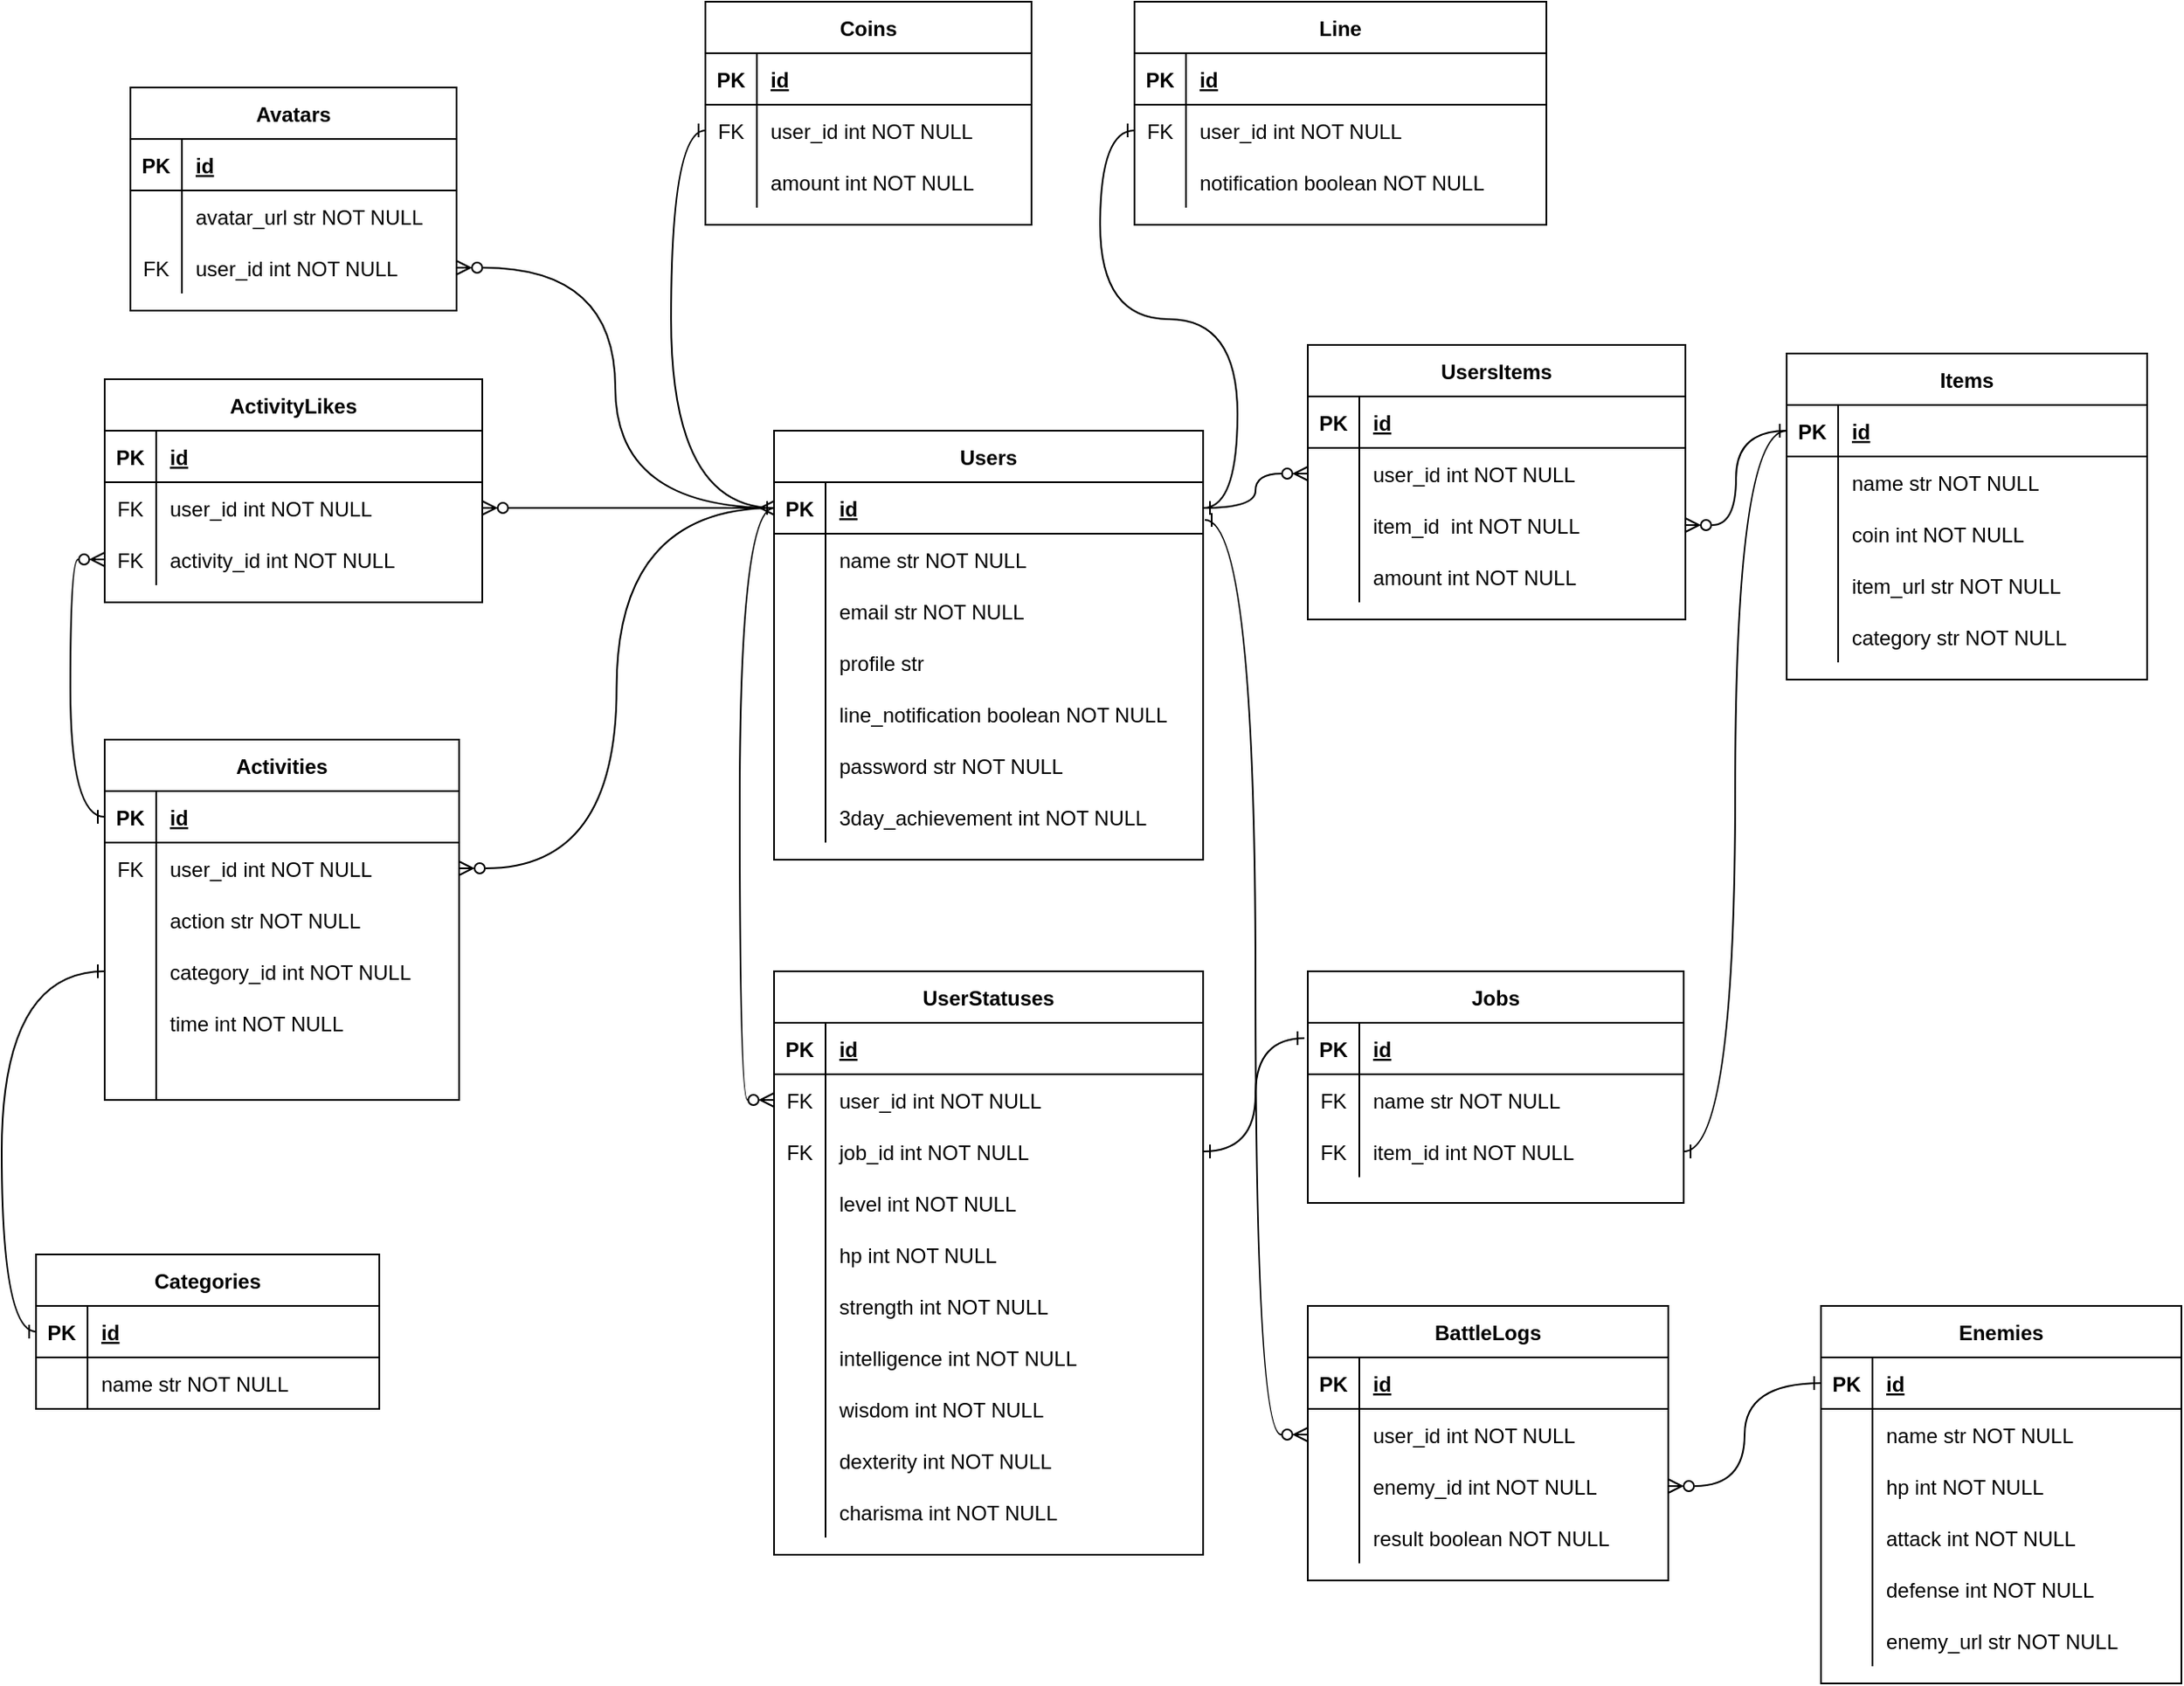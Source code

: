 <mxfile version="24.2.3" type="github">
  <diagram id="R2lEEEUBdFMjLlhIrx00" name="Page-1">
    <mxGraphModel dx="1964" dy="1796" grid="1" gridSize="10" guides="1" tooltips="1" connect="1" arrows="1" fold="1" page="1" pageScale="1" pageWidth="850" pageHeight="1100" math="0" shadow="0" extFonts="Permanent Marker^https://fonts.googleapis.com/css?family=Permanent+Marker">
      <root>
        <mxCell id="0" />
        <mxCell id="1" parent="0" />
        <mxCell id="C-vyLk0tnHw3VtMMgP7b-23" value="Users" style="shape=table;startSize=30;container=1;collapsible=1;childLayout=tableLayout;fixedRows=1;rowLines=0;fontStyle=1;align=center;resizeLast=1;" parent="1" vertex="1">
          <mxGeometry x="70" y="50" width="250" height="250" as="geometry" />
        </mxCell>
        <mxCell id="C-vyLk0tnHw3VtMMgP7b-24" value="" style="shape=partialRectangle;collapsible=0;dropTarget=0;pointerEvents=0;fillColor=none;points=[[0,0.5],[1,0.5]];portConstraint=eastwest;top=0;left=0;right=0;bottom=1;" parent="C-vyLk0tnHw3VtMMgP7b-23" vertex="1">
          <mxGeometry y="30" width="250" height="30" as="geometry" />
        </mxCell>
        <mxCell id="C-vyLk0tnHw3VtMMgP7b-25" value="PK" style="shape=partialRectangle;overflow=hidden;connectable=0;fillColor=none;top=0;left=0;bottom=0;right=0;fontStyle=1;" parent="C-vyLk0tnHw3VtMMgP7b-24" vertex="1">
          <mxGeometry width="30" height="30" as="geometry">
            <mxRectangle width="30" height="30" as="alternateBounds" />
          </mxGeometry>
        </mxCell>
        <mxCell id="C-vyLk0tnHw3VtMMgP7b-26" value="id" style="shape=partialRectangle;overflow=hidden;connectable=0;fillColor=none;top=0;left=0;bottom=0;right=0;align=left;spacingLeft=6;fontStyle=5;" parent="C-vyLk0tnHw3VtMMgP7b-24" vertex="1">
          <mxGeometry x="30" width="220" height="30" as="geometry">
            <mxRectangle width="220" height="30" as="alternateBounds" />
          </mxGeometry>
        </mxCell>
        <mxCell id="C-vyLk0tnHw3VtMMgP7b-27" value="" style="shape=partialRectangle;collapsible=0;dropTarget=0;pointerEvents=0;fillColor=none;points=[[0,0.5],[1,0.5]];portConstraint=eastwest;top=0;left=0;right=0;bottom=0;" parent="C-vyLk0tnHw3VtMMgP7b-23" vertex="1">
          <mxGeometry y="60" width="250" height="30" as="geometry" />
        </mxCell>
        <mxCell id="C-vyLk0tnHw3VtMMgP7b-28" value="" style="shape=partialRectangle;overflow=hidden;connectable=0;fillColor=none;top=0;left=0;bottom=0;right=0;" parent="C-vyLk0tnHw3VtMMgP7b-27" vertex="1">
          <mxGeometry width="30" height="30" as="geometry">
            <mxRectangle width="30" height="30" as="alternateBounds" />
          </mxGeometry>
        </mxCell>
        <mxCell id="C-vyLk0tnHw3VtMMgP7b-29" value="name str NOT NULL" style="shape=partialRectangle;overflow=hidden;connectable=0;fillColor=none;top=0;left=0;bottom=0;right=0;align=left;spacingLeft=6;" parent="C-vyLk0tnHw3VtMMgP7b-27" vertex="1">
          <mxGeometry x="30" width="220" height="30" as="geometry">
            <mxRectangle width="220" height="30" as="alternateBounds" />
          </mxGeometry>
        </mxCell>
        <mxCell id="1r76c87EYD3M_yE_N8hs-28" style="shape=partialRectangle;collapsible=0;dropTarget=0;pointerEvents=0;fillColor=none;points=[[0,0.5],[1,0.5]];portConstraint=eastwest;top=0;left=0;right=0;bottom=0;" parent="C-vyLk0tnHw3VtMMgP7b-23" vertex="1">
          <mxGeometry y="90" width="250" height="30" as="geometry" />
        </mxCell>
        <mxCell id="1r76c87EYD3M_yE_N8hs-29" style="shape=partialRectangle;overflow=hidden;connectable=0;fillColor=none;top=0;left=0;bottom=0;right=0;" parent="1r76c87EYD3M_yE_N8hs-28" vertex="1">
          <mxGeometry width="30" height="30" as="geometry">
            <mxRectangle width="30" height="30" as="alternateBounds" />
          </mxGeometry>
        </mxCell>
        <mxCell id="1r76c87EYD3M_yE_N8hs-30" value="email str NOT NULL" style="shape=partialRectangle;overflow=hidden;connectable=0;fillColor=none;top=0;left=0;bottom=0;right=0;align=left;spacingLeft=6;" parent="1r76c87EYD3M_yE_N8hs-28" vertex="1">
          <mxGeometry x="30" width="220" height="30" as="geometry">
            <mxRectangle width="220" height="30" as="alternateBounds" />
          </mxGeometry>
        </mxCell>
        <mxCell id="1r76c87EYD3M_yE_N8hs-1" style="shape=partialRectangle;collapsible=0;dropTarget=0;pointerEvents=0;fillColor=none;points=[[0,0.5],[1,0.5]];portConstraint=eastwest;top=0;left=0;right=0;bottom=0;" parent="C-vyLk0tnHw3VtMMgP7b-23" vertex="1">
          <mxGeometry y="120" width="250" height="30" as="geometry" />
        </mxCell>
        <mxCell id="1r76c87EYD3M_yE_N8hs-2" style="shape=partialRectangle;overflow=hidden;connectable=0;fillColor=none;top=0;left=0;bottom=0;right=0;" parent="1r76c87EYD3M_yE_N8hs-1" vertex="1">
          <mxGeometry width="30" height="30" as="geometry">
            <mxRectangle width="30" height="30" as="alternateBounds" />
          </mxGeometry>
        </mxCell>
        <mxCell id="1r76c87EYD3M_yE_N8hs-3" value="profile str " style="shape=partialRectangle;overflow=hidden;connectable=0;fillColor=none;top=0;left=0;bottom=0;right=0;align=left;spacingLeft=6;" parent="1r76c87EYD3M_yE_N8hs-1" vertex="1">
          <mxGeometry x="30" width="220" height="30" as="geometry">
            <mxRectangle width="220" height="30" as="alternateBounds" />
          </mxGeometry>
        </mxCell>
        <mxCell id="DDQfYvmok7bzPkQVkcXP-64" style="shape=partialRectangle;collapsible=0;dropTarget=0;pointerEvents=0;fillColor=none;points=[[0,0.5],[1,0.5]];portConstraint=eastwest;top=0;left=0;right=0;bottom=0;" parent="C-vyLk0tnHw3VtMMgP7b-23" vertex="1">
          <mxGeometry y="150" width="250" height="30" as="geometry" />
        </mxCell>
        <mxCell id="DDQfYvmok7bzPkQVkcXP-65" style="shape=partialRectangle;overflow=hidden;connectable=0;fillColor=none;top=0;left=0;bottom=0;right=0;" parent="DDQfYvmok7bzPkQVkcXP-64" vertex="1">
          <mxGeometry width="30" height="30" as="geometry">
            <mxRectangle width="30" height="30" as="alternateBounds" />
          </mxGeometry>
        </mxCell>
        <mxCell id="DDQfYvmok7bzPkQVkcXP-66" value="line_notification boolean NOT NULL" style="shape=partialRectangle;overflow=hidden;connectable=0;fillColor=none;top=0;left=0;bottom=0;right=0;align=left;spacingLeft=6;" parent="DDQfYvmok7bzPkQVkcXP-64" vertex="1">
          <mxGeometry x="30" width="220" height="30" as="geometry">
            <mxRectangle width="220" height="30" as="alternateBounds" />
          </mxGeometry>
        </mxCell>
        <mxCell id="CC630pedoTiMpHvoGTdl-31" style="shape=partialRectangle;collapsible=0;dropTarget=0;pointerEvents=0;fillColor=none;points=[[0,0.5],[1,0.5]];portConstraint=eastwest;top=0;left=0;right=0;bottom=0;" parent="C-vyLk0tnHw3VtMMgP7b-23" vertex="1">
          <mxGeometry y="180" width="250" height="30" as="geometry" />
        </mxCell>
        <mxCell id="CC630pedoTiMpHvoGTdl-32" style="shape=partialRectangle;overflow=hidden;connectable=0;fillColor=none;top=0;left=0;bottom=0;right=0;" parent="CC630pedoTiMpHvoGTdl-31" vertex="1">
          <mxGeometry width="30" height="30" as="geometry">
            <mxRectangle width="30" height="30" as="alternateBounds" />
          </mxGeometry>
        </mxCell>
        <mxCell id="CC630pedoTiMpHvoGTdl-33" value="password str NOT NULL" style="shape=partialRectangle;overflow=hidden;connectable=0;fillColor=none;top=0;left=0;bottom=0;right=0;align=left;spacingLeft=6;" parent="CC630pedoTiMpHvoGTdl-31" vertex="1">
          <mxGeometry x="30" width="220" height="30" as="geometry">
            <mxRectangle width="220" height="30" as="alternateBounds" />
          </mxGeometry>
        </mxCell>
        <mxCell id="CC630pedoTiMpHvoGTdl-28" style="shape=partialRectangle;collapsible=0;dropTarget=0;pointerEvents=0;fillColor=none;points=[[0,0.5],[1,0.5]];portConstraint=eastwest;top=0;left=0;right=0;bottom=0;" parent="C-vyLk0tnHw3VtMMgP7b-23" vertex="1">
          <mxGeometry y="210" width="250" height="30" as="geometry" />
        </mxCell>
        <mxCell id="CC630pedoTiMpHvoGTdl-29" style="shape=partialRectangle;overflow=hidden;connectable=0;fillColor=none;top=0;left=0;bottom=0;right=0;" parent="CC630pedoTiMpHvoGTdl-28" vertex="1">
          <mxGeometry width="30" height="30" as="geometry">
            <mxRectangle width="30" height="30" as="alternateBounds" />
          </mxGeometry>
        </mxCell>
        <mxCell id="CC630pedoTiMpHvoGTdl-30" value="3day_achievement int NOT NULL" style="shape=partialRectangle;overflow=hidden;connectable=0;fillColor=none;top=0;left=0;bottom=0;right=0;align=left;spacingLeft=6;" parent="CC630pedoTiMpHvoGTdl-28" vertex="1">
          <mxGeometry x="30" width="220" height="30" as="geometry">
            <mxRectangle width="220" height="30" as="alternateBounds" />
          </mxGeometry>
        </mxCell>
        <mxCell id="1r76c87EYD3M_yE_N8hs-31" value="UserStatuses" style="shape=table;startSize=30;container=1;collapsible=1;childLayout=tableLayout;fixedRows=1;rowLines=0;fontStyle=1;align=center;resizeLast=1;" parent="1" vertex="1">
          <mxGeometry x="70" y="365" width="250" height="340" as="geometry" />
        </mxCell>
        <mxCell id="1r76c87EYD3M_yE_N8hs-32" value="" style="shape=partialRectangle;collapsible=0;dropTarget=0;pointerEvents=0;fillColor=none;points=[[0,0.5],[1,0.5]];portConstraint=eastwest;top=0;left=0;right=0;bottom=1;" parent="1r76c87EYD3M_yE_N8hs-31" vertex="1">
          <mxGeometry y="30" width="250" height="30" as="geometry" />
        </mxCell>
        <mxCell id="1r76c87EYD3M_yE_N8hs-33" value="PK" style="shape=partialRectangle;overflow=hidden;connectable=0;fillColor=none;top=0;left=0;bottom=0;right=0;fontStyle=1;" parent="1r76c87EYD3M_yE_N8hs-32" vertex="1">
          <mxGeometry width="30" height="30" as="geometry">
            <mxRectangle width="30" height="30" as="alternateBounds" />
          </mxGeometry>
        </mxCell>
        <mxCell id="1r76c87EYD3M_yE_N8hs-34" value="id" style="shape=partialRectangle;overflow=hidden;connectable=0;fillColor=none;top=0;left=0;bottom=0;right=0;align=left;spacingLeft=6;fontStyle=5;" parent="1r76c87EYD3M_yE_N8hs-32" vertex="1">
          <mxGeometry x="30" width="220" height="30" as="geometry">
            <mxRectangle width="220" height="30" as="alternateBounds" />
          </mxGeometry>
        </mxCell>
        <mxCell id="1r76c87EYD3M_yE_N8hs-35" value="" style="shape=partialRectangle;collapsible=0;dropTarget=0;pointerEvents=0;fillColor=none;points=[[0,0.5],[1,0.5]];portConstraint=eastwest;top=0;left=0;right=0;bottom=0;" parent="1r76c87EYD3M_yE_N8hs-31" vertex="1">
          <mxGeometry y="60" width="250" height="30" as="geometry" />
        </mxCell>
        <mxCell id="1r76c87EYD3M_yE_N8hs-36" value="FK" style="shape=partialRectangle;overflow=hidden;connectable=0;fillColor=none;top=0;left=0;bottom=0;right=0;" parent="1r76c87EYD3M_yE_N8hs-35" vertex="1">
          <mxGeometry width="30" height="30" as="geometry">
            <mxRectangle width="30" height="30" as="alternateBounds" />
          </mxGeometry>
        </mxCell>
        <mxCell id="1r76c87EYD3M_yE_N8hs-37" value="user_id int NOT NULL" style="shape=partialRectangle;overflow=hidden;connectable=0;fillColor=none;top=0;left=0;bottom=0;right=0;align=left;spacingLeft=6;" parent="1r76c87EYD3M_yE_N8hs-35" vertex="1">
          <mxGeometry x="30" width="220" height="30" as="geometry">
            <mxRectangle width="220" height="30" as="alternateBounds" />
          </mxGeometry>
        </mxCell>
        <mxCell id="1r76c87EYD3M_yE_N8hs-65" style="shape=partialRectangle;collapsible=0;dropTarget=0;pointerEvents=0;fillColor=none;points=[[0,0.5],[1,0.5]];portConstraint=eastwest;top=0;left=0;right=0;bottom=0;" parent="1r76c87EYD3M_yE_N8hs-31" vertex="1">
          <mxGeometry y="90" width="250" height="30" as="geometry" />
        </mxCell>
        <mxCell id="1r76c87EYD3M_yE_N8hs-66" value="FK" style="shape=partialRectangle;overflow=hidden;connectable=0;fillColor=none;top=0;left=0;bottom=0;right=0;" parent="1r76c87EYD3M_yE_N8hs-65" vertex="1">
          <mxGeometry width="30" height="30" as="geometry">
            <mxRectangle width="30" height="30" as="alternateBounds" />
          </mxGeometry>
        </mxCell>
        <mxCell id="1r76c87EYD3M_yE_N8hs-67" value="job_id int NOT NULL" style="shape=partialRectangle;overflow=hidden;connectable=0;fillColor=none;top=0;left=0;bottom=0;right=0;align=left;spacingLeft=6;" parent="1r76c87EYD3M_yE_N8hs-65" vertex="1">
          <mxGeometry x="30" width="220" height="30" as="geometry">
            <mxRectangle width="220" height="30" as="alternateBounds" />
          </mxGeometry>
        </mxCell>
        <mxCell id="1r76c87EYD3M_yE_N8hs-38" style="shape=partialRectangle;collapsible=0;dropTarget=0;pointerEvents=0;fillColor=none;points=[[0,0.5],[1,0.5]];portConstraint=eastwest;top=0;left=0;right=0;bottom=0;" parent="1r76c87EYD3M_yE_N8hs-31" vertex="1">
          <mxGeometry y="120" width="250" height="30" as="geometry" />
        </mxCell>
        <mxCell id="1r76c87EYD3M_yE_N8hs-39" style="shape=partialRectangle;overflow=hidden;connectable=0;fillColor=none;top=0;left=0;bottom=0;right=0;" parent="1r76c87EYD3M_yE_N8hs-38" vertex="1">
          <mxGeometry width="30" height="30" as="geometry">
            <mxRectangle width="30" height="30" as="alternateBounds" />
          </mxGeometry>
        </mxCell>
        <mxCell id="1r76c87EYD3M_yE_N8hs-40" value="level int NOT NULL" style="shape=partialRectangle;overflow=hidden;connectable=0;fillColor=none;top=0;left=0;bottom=0;right=0;align=left;spacingLeft=6;" parent="1r76c87EYD3M_yE_N8hs-38" vertex="1">
          <mxGeometry x="30" width="220" height="30" as="geometry">
            <mxRectangle width="220" height="30" as="alternateBounds" />
          </mxGeometry>
        </mxCell>
        <mxCell id="1r76c87EYD3M_yE_N8hs-41" style="shape=partialRectangle;collapsible=0;dropTarget=0;pointerEvents=0;fillColor=none;points=[[0,0.5],[1,0.5]];portConstraint=eastwest;top=0;left=0;right=0;bottom=0;" parent="1r76c87EYD3M_yE_N8hs-31" vertex="1">
          <mxGeometry y="150" width="250" height="30" as="geometry" />
        </mxCell>
        <mxCell id="1r76c87EYD3M_yE_N8hs-42" style="shape=partialRectangle;overflow=hidden;connectable=0;fillColor=none;top=0;left=0;bottom=0;right=0;" parent="1r76c87EYD3M_yE_N8hs-41" vertex="1">
          <mxGeometry width="30" height="30" as="geometry">
            <mxRectangle width="30" height="30" as="alternateBounds" />
          </mxGeometry>
        </mxCell>
        <mxCell id="1r76c87EYD3M_yE_N8hs-43" value="hp int NOT NULL" style="shape=partialRectangle;overflow=hidden;connectable=0;fillColor=none;top=0;left=0;bottom=0;right=0;align=left;spacingLeft=6;" parent="1r76c87EYD3M_yE_N8hs-41" vertex="1">
          <mxGeometry x="30" width="220" height="30" as="geometry">
            <mxRectangle width="220" height="30" as="alternateBounds" />
          </mxGeometry>
        </mxCell>
        <mxCell id="1r76c87EYD3M_yE_N8hs-62" style="shape=partialRectangle;collapsible=0;dropTarget=0;pointerEvents=0;fillColor=none;points=[[0,0.5],[1,0.5]];portConstraint=eastwest;top=0;left=0;right=0;bottom=0;" parent="1r76c87EYD3M_yE_N8hs-31" vertex="1">
          <mxGeometry y="180" width="250" height="30" as="geometry" />
        </mxCell>
        <mxCell id="1r76c87EYD3M_yE_N8hs-63" style="shape=partialRectangle;overflow=hidden;connectable=0;fillColor=none;top=0;left=0;bottom=0;right=0;" parent="1r76c87EYD3M_yE_N8hs-62" vertex="1">
          <mxGeometry width="30" height="30" as="geometry">
            <mxRectangle width="30" height="30" as="alternateBounds" />
          </mxGeometry>
        </mxCell>
        <mxCell id="1r76c87EYD3M_yE_N8hs-64" value="strength int NOT NULL" style="shape=partialRectangle;overflow=hidden;connectable=0;fillColor=none;top=0;left=0;bottom=0;right=0;align=left;spacingLeft=6;" parent="1r76c87EYD3M_yE_N8hs-62" vertex="1">
          <mxGeometry x="30" width="220" height="30" as="geometry">
            <mxRectangle width="220" height="30" as="alternateBounds" />
          </mxGeometry>
        </mxCell>
        <mxCell id="1r76c87EYD3M_yE_N8hs-59" style="shape=partialRectangle;collapsible=0;dropTarget=0;pointerEvents=0;fillColor=none;points=[[0,0.5],[1,0.5]];portConstraint=eastwest;top=0;left=0;right=0;bottom=0;" parent="1r76c87EYD3M_yE_N8hs-31" vertex="1">
          <mxGeometry y="210" width="250" height="30" as="geometry" />
        </mxCell>
        <mxCell id="1r76c87EYD3M_yE_N8hs-60" style="shape=partialRectangle;overflow=hidden;connectable=0;fillColor=none;top=0;left=0;bottom=0;right=0;" parent="1r76c87EYD3M_yE_N8hs-59" vertex="1">
          <mxGeometry width="30" height="30" as="geometry">
            <mxRectangle width="30" height="30" as="alternateBounds" />
          </mxGeometry>
        </mxCell>
        <mxCell id="1r76c87EYD3M_yE_N8hs-61" value="intelligence int NOT NULL" style="shape=partialRectangle;overflow=hidden;connectable=0;fillColor=none;top=0;left=0;bottom=0;right=0;align=left;spacingLeft=6;" parent="1r76c87EYD3M_yE_N8hs-59" vertex="1">
          <mxGeometry x="30" width="220" height="30" as="geometry">
            <mxRectangle width="220" height="30" as="alternateBounds" />
          </mxGeometry>
        </mxCell>
        <mxCell id="1r76c87EYD3M_yE_N8hs-56" style="shape=partialRectangle;collapsible=0;dropTarget=0;pointerEvents=0;fillColor=none;points=[[0,0.5],[1,0.5]];portConstraint=eastwest;top=0;left=0;right=0;bottom=0;" parent="1r76c87EYD3M_yE_N8hs-31" vertex="1">
          <mxGeometry y="240" width="250" height="30" as="geometry" />
        </mxCell>
        <mxCell id="1r76c87EYD3M_yE_N8hs-57" style="shape=partialRectangle;overflow=hidden;connectable=0;fillColor=none;top=0;left=0;bottom=0;right=0;" parent="1r76c87EYD3M_yE_N8hs-56" vertex="1">
          <mxGeometry width="30" height="30" as="geometry">
            <mxRectangle width="30" height="30" as="alternateBounds" />
          </mxGeometry>
        </mxCell>
        <mxCell id="1r76c87EYD3M_yE_N8hs-58" value="wisdom int NOT NULL" style="shape=partialRectangle;overflow=hidden;connectable=0;fillColor=none;top=0;left=0;bottom=0;right=0;align=left;spacingLeft=6;" parent="1r76c87EYD3M_yE_N8hs-56" vertex="1">
          <mxGeometry x="30" width="220" height="30" as="geometry">
            <mxRectangle width="220" height="30" as="alternateBounds" />
          </mxGeometry>
        </mxCell>
        <mxCell id="1r76c87EYD3M_yE_N8hs-53" style="shape=partialRectangle;collapsible=0;dropTarget=0;pointerEvents=0;fillColor=none;points=[[0,0.5],[1,0.5]];portConstraint=eastwest;top=0;left=0;right=0;bottom=0;" parent="1r76c87EYD3M_yE_N8hs-31" vertex="1">
          <mxGeometry y="270" width="250" height="30" as="geometry" />
        </mxCell>
        <mxCell id="1r76c87EYD3M_yE_N8hs-54" style="shape=partialRectangle;overflow=hidden;connectable=0;fillColor=none;top=0;left=0;bottom=0;right=0;" parent="1r76c87EYD3M_yE_N8hs-53" vertex="1">
          <mxGeometry width="30" height="30" as="geometry">
            <mxRectangle width="30" height="30" as="alternateBounds" />
          </mxGeometry>
        </mxCell>
        <mxCell id="1r76c87EYD3M_yE_N8hs-55" value="dexterity int NOT NULL" style="shape=partialRectangle;overflow=hidden;connectable=0;fillColor=none;top=0;left=0;bottom=0;right=0;align=left;spacingLeft=6;" parent="1r76c87EYD3M_yE_N8hs-53" vertex="1">
          <mxGeometry x="30" width="220" height="30" as="geometry">
            <mxRectangle width="220" height="30" as="alternateBounds" />
          </mxGeometry>
        </mxCell>
        <mxCell id="1r76c87EYD3M_yE_N8hs-50" style="shape=partialRectangle;collapsible=0;dropTarget=0;pointerEvents=0;fillColor=none;points=[[0,0.5],[1,0.5]];portConstraint=eastwest;top=0;left=0;right=0;bottom=0;" parent="1r76c87EYD3M_yE_N8hs-31" vertex="1">
          <mxGeometry y="300" width="250" height="30" as="geometry" />
        </mxCell>
        <mxCell id="1r76c87EYD3M_yE_N8hs-51" style="shape=partialRectangle;overflow=hidden;connectable=0;fillColor=none;top=0;left=0;bottom=0;right=0;" parent="1r76c87EYD3M_yE_N8hs-50" vertex="1">
          <mxGeometry width="30" height="30" as="geometry">
            <mxRectangle width="30" height="30" as="alternateBounds" />
          </mxGeometry>
        </mxCell>
        <mxCell id="1r76c87EYD3M_yE_N8hs-52" value="charisma int NOT NULL" style="shape=partialRectangle;overflow=hidden;connectable=0;fillColor=none;top=0;left=0;bottom=0;right=0;align=left;spacingLeft=6;" parent="1r76c87EYD3M_yE_N8hs-50" vertex="1">
          <mxGeometry x="30" width="220" height="30" as="geometry">
            <mxRectangle width="220" height="30" as="alternateBounds" />
          </mxGeometry>
        </mxCell>
        <mxCell id="DDQfYvmok7bzPkQVkcXP-1" value="Jobs" style="shape=table;startSize=30;container=1;collapsible=1;childLayout=tableLayout;fixedRows=1;rowLines=0;fontStyle=1;align=center;resizeLast=1;" parent="1" vertex="1">
          <mxGeometry x="381" y="365" width="219" height="135" as="geometry" />
        </mxCell>
        <mxCell id="DDQfYvmok7bzPkQVkcXP-2" value="" style="shape=partialRectangle;collapsible=0;dropTarget=0;pointerEvents=0;fillColor=none;points=[[0,0.5],[1,0.5]];portConstraint=eastwest;top=0;left=0;right=0;bottom=1;" parent="DDQfYvmok7bzPkQVkcXP-1" vertex="1">
          <mxGeometry y="30" width="219" height="30" as="geometry" />
        </mxCell>
        <mxCell id="DDQfYvmok7bzPkQVkcXP-3" value="PK" style="shape=partialRectangle;overflow=hidden;connectable=0;fillColor=none;top=0;left=0;bottom=0;right=0;fontStyle=1;" parent="DDQfYvmok7bzPkQVkcXP-2" vertex="1">
          <mxGeometry width="30" height="30" as="geometry">
            <mxRectangle width="30" height="30" as="alternateBounds" />
          </mxGeometry>
        </mxCell>
        <mxCell id="DDQfYvmok7bzPkQVkcXP-4" value="id" style="shape=partialRectangle;overflow=hidden;connectable=0;fillColor=none;top=0;left=0;bottom=0;right=0;align=left;spacingLeft=6;fontStyle=5;" parent="DDQfYvmok7bzPkQVkcXP-2" vertex="1">
          <mxGeometry x="30" width="189" height="30" as="geometry">
            <mxRectangle width="189" height="30" as="alternateBounds" />
          </mxGeometry>
        </mxCell>
        <mxCell id="DDQfYvmok7bzPkQVkcXP-5" value="" style="shape=partialRectangle;collapsible=0;dropTarget=0;pointerEvents=0;fillColor=none;points=[[0,0.5],[1,0.5]];portConstraint=eastwest;top=0;left=0;right=0;bottom=0;" parent="DDQfYvmok7bzPkQVkcXP-1" vertex="1">
          <mxGeometry y="60" width="219" height="30" as="geometry" />
        </mxCell>
        <mxCell id="DDQfYvmok7bzPkQVkcXP-6" value="FK" style="shape=partialRectangle;overflow=hidden;connectable=0;fillColor=none;top=0;left=0;bottom=0;right=0;" parent="DDQfYvmok7bzPkQVkcXP-5" vertex="1">
          <mxGeometry width="30" height="30" as="geometry">
            <mxRectangle width="30" height="30" as="alternateBounds" />
          </mxGeometry>
        </mxCell>
        <mxCell id="DDQfYvmok7bzPkQVkcXP-7" value="name str NOT NULL" style="shape=partialRectangle;overflow=hidden;connectable=0;fillColor=none;top=0;left=0;bottom=0;right=0;align=left;spacingLeft=6;" parent="DDQfYvmok7bzPkQVkcXP-5" vertex="1">
          <mxGeometry x="30" width="189" height="30" as="geometry">
            <mxRectangle width="189" height="30" as="alternateBounds" />
          </mxGeometry>
        </mxCell>
        <mxCell id="DDQfYvmok7bzPkQVkcXP-132" style="shape=partialRectangle;collapsible=0;dropTarget=0;pointerEvents=0;fillColor=none;points=[[0,0.5],[1,0.5]];portConstraint=eastwest;top=0;left=0;right=0;bottom=0;" parent="DDQfYvmok7bzPkQVkcXP-1" vertex="1">
          <mxGeometry y="90" width="219" height="30" as="geometry" />
        </mxCell>
        <mxCell id="DDQfYvmok7bzPkQVkcXP-133" value="FK" style="shape=partialRectangle;overflow=hidden;connectable=0;fillColor=none;top=0;left=0;bottom=0;right=0;" parent="DDQfYvmok7bzPkQVkcXP-132" vertex="1">
          <mxGeometry width="30" height="30" as="geometry">
            <mxRectangle width="30" height="30" as="alternateBounds" />
          </mxGeometry>
        </mxCell>
        <mxCell id="DDQfYvmok7bzPkQVkcXP-134" value="item_id int NOT NULL" style="shape=partialRectangle;overflow=hidden;connectable=0;fillColor=none;top=0;left=0;bottom=0;right=0;align=left;spacingLeft=6;" parent="DDQfYvmok7bzPkQVkcXP-132" vertex="1">
          <mxGeometry x="30" width="189" height="30" as="geometry">
            <mxRectangle width="189" height="30" as="alternateBounds" />
          </mxGeometry>
        </mxCell>
        <mxCell id="DDQfYvmok7bzPkQVkcXP-35" value="Items" style="shape=table;startSize=30;container=1;collapsible=1;childLayout=tableLayout;fixedRows=1;rowLines=0;fontStyle=1;align=center;resizeLast=1;" parent="1" vertex="1">
          <mxGeometry x="660" y="5" width="210" height="190" as="geometry" />
        </mxCell>
        <mxCell id="DDQfYvmok7bzPkQVkcXP-36" value="" style="shape=partialRectangle;collapsible=0;dropTarget=0;pointerEvents=0;fillColor=none;points=[[0,0.5],[1,0.5]];portConstraint=eastwest;top=0;left=0;right=0;bottom=1;" parent="DDQfYvmok7bzPkQVkcXP-35" vertex="1">
          <mxGeometry y="30" width="210" height="30" as="geometry" />
        </mxCell>
        <mxCell id="DDQfYvmok7bzPkQVkcXP-37" value="PK" style="shape=partialRectangle;overflow=hidden;connectable=0;fillColor=none;top=0;left=0;bottom=0;right=0;fontStyle=1;" parent="DDQfYvmok7bzPkQVkcXP-36" vertex="1">
          <mxGeometry width="30" height="30" as="geometry">
            <mxRectangle width="30" height="30" as="alternateBounds" />
          </mxGeometry>
        </mxCell>
        <mxCell id="DDQfYvmok7bzPkQVkcXP-38" value="id" style="shape=partialRectangle;overflow=hidden;connectable=0;fillColor=none;top=0;left=0;bottom=0;right=0;align=left;spacingLeft=6;fontStyle=5;" parent="DDQfYvmok7bzPkQVkcXP-36" vertex="1">
          <mxGeometry x="30" width="180" height="30" as="geometry">
            <mxRectangle width="180" height="30" as="alternateBounds" />
          </mxGeometry>
        </mxCell>
        <mxCell id="DDQfYvmok7bzPkQVkcXP-39" value="" style="shape=partialRectangle;collapsible=0;dropTarget=0;pointerEvents=0;fillColor=none;points=[[0,0.5],[1,0.5]];portConstraint=eastwest;top=0;left=0;right=0;bottom=0;" parent="DDQfYvmok7bzPkQVkcXP-35" vertex="1">
          <mxGeometry y="60" width="210" height="30" as="geometry" />
        </mxCell>
        <mxCell id="DDQfYvmok7bzPkQVkcXP-40" value="" style="shape=partialRectangle;overflow=hidden;connectable=0;fillColor=none;top=0;left=0;bottom=0;right=0;" parent="DDQfYvmok7bzPkQVkcXP-39" vertex="1">
          <mxGeometry width="30" height="30" as="geometry">
            <mxRectangle width="30" height="30" as="alternateBounds" />
          </mxGeometry>
        </mxCell>
        <mxCell id="DDQfYvmok7bzPkQVkcXP-41" value="name str NOT NULL" style="shape=partialRectangle;overflow=hidden;connectable=0;fillColor=none;top=0;left=0;bottom=0;right=0;align=left;spacingLeft=6;" parent="DDQfYvmok7bzPkQVkcXP-39" vertex="1">
          <mxGeometry x="30" width="180" height="30" as="geometry">
            <mxRectangle width="180" height="30" as="alternateBounds" />
          </mxGeometry>
        </mxCell>
        <mxCell id="DDQfYvmok7bzPkQVkcXP-48" style="shape=partialRectangle;collapsible=0;dropTarget=0;pointerEvents=0;fillColor=none;points=[[0,0.5],[1,0.5]];portConstraint=eastwest;top=0;left=0;right=0;bottom=0;" parent="DDQfYvmok7bzPkQVkcXP-35" vertex="1">
          <mxGeometry y="90" width="210" height="30" as="geometry" />
        </mxCell>
        <mxCell id="DDQfYvmok7bzPkQVkcXP-49" style="shape=partialRectangle;overflow=hidden;connectable=0;fillColor=none;top=0;left=0;bottom=0;right=0;" parent="DDQfYvmok7bzPkQVkcXP-48" vertex="1">
          <mxGeometry width="30" height="30" as="geometry">
            <mxRectangle width="30" height="30" as="alternateBounds" />
          </mxGeometry>
        </mxCell>
        <mxCell id="DDQfYvmok7bzPkQVkcXP-50" value="coin int NOT NULL" style="shape=partialRectangle;overflow=hidden;connectable=0;fillColor=none;top=0;left=0;bottom=0;right=0;align=left;spacingLeft=6;" parent="DDQfYvmok7bzPkQVkcXP-48" vertex="1">
          <mxGeometry x="30" width="180" height="30" as="geometry">
            <mxRectangle width="180" height="30" as="alternateBounds" />
          </mxGeometry>
        </mxCell>
        <mxCell id="DDQfYvmok7bzPkQVkcXP-45" style="shape=partialRectangle;collapsible=0;dropTarget=0;pointerEvents=0;fillColor=none;points=[[0,0.5],[1,0.5]];portConstraint=eastwest;top=0;left=0;right=0;bottom=0;" parent="DDQfYvmok7bzPkQVkcXP-35" vertex="1">
          <mxGeometry y="120" width="210" height="30" as="geometry" />
        </mxCell>
        <mxCell id="DDQfYvmok7bzPkQVkcXP-46" style="shape=partialRectangle;overflow=hidden;connectable=0;fillColor=none;top=0;left=0;bottom=0;right=0;" parent="DDQfYvmok7bzPkQVkcXP-45" vertex="1">
          <mxGeometry width="30" height="30" as="geometry">
            <mxRectangle width="30" height="30" as="alternateBounds" />
          </mxGeometry>
        </mxCell>
        <mxCell id="DDQfYvmok7bzPkQVkcXP-47" value="item_url str NOT NULL" style="shape=partialRectangle;overflow=hidden;connectable=0;fillColor=none;top=0;left=0;bottom=0;right=0;align=left;spacingLeft=6;" parent="DDQfYvmok7bzPkQVkcXP-45" vertex="1">
          <mxGeometry x="30" width="180" height="30" as="geometry">
            <mxRectangle width="180" height="30" as="alternateBounds" />
          </mxGeometry>
        </mxCell>
        <mxCell id="DDQfYvmok7bzPkQVkcXP-70" style="shape=partialRectangle;collapsible=0;dropTarget=0;pointerEvents=0;fillColor=none;points=[[0,0.5],[1,0.5]];portConstraint=eastwest;top=0;left=0;right=0;bottom=0;" parent="DDQfYvmok7bzPkQVkcXP-35" vertex="1">
          <mxGeometry y="150" width="210" height="30" as="geometry" />
        </mxCell>
        <mxCell id="DDQfYvmok7bzPkQVkcXP-71" style="shape=partialRectangle;overflow=hidden;connectable=0;fillColor=none;top=0;left=0;bottom=0;right=0;" parent="DDQfYvmok7bzPkQVkcXP-70" vertex="1">
          <mxGeometry width="30" height="30" as="geometry">
            <mxRectangle width="30" height="30" as="alternateBounds" />
          </mxGeometry>
        </mxCell>
        <mxCell id="DDQfYvmok7bzPkQVkcXP-72" value="category str NOT NULL" style="shape=partialRectangle;overflow=hidden;connectable=0;fillColor=none;top=0;left=0;bottom=0;right=0;align=left;spacingLeft=6;" parent="DDQfYvmok7bzPkQVkcXP-70" vertex="1">
          <mxGeometry x="30" width="180" height="30" as="geometry">
            <mxRectangle width="180" height="30" as="alternateBounds" />
          </mxGeometry>
        </mxCell>
        <mxCell id="DDQfYvmok7bzPkQVkcXP-51" value="UsersItems" style="shape=table;startSize=30;container=1;collapsible=1;childLayout=tableLayout;fixedRows=1;rowLines=0;fontStyle=1;align=center;resizeLast=1;" parent="1" vertex="1">
          <mxGeometry x="381" width="220" height="160" as="geometry" />
        </mxCell>
        <mxCell id="DDQfYvmok7bzPkQVkcXP-52" value="" style="shape=partialRectangle;collapsible=0;dropTarget=0;pointerEvents=0;fillColor=none;points=[[0,0.5],[1,0.5]];portConstraint=eastwest;top=0;left=0;right=0;bottom=1;" parent="DDQfYvmok7bzPkQVkcXP-51" vertex="1">
          <mxGeometry y="30" width="220" height="30" as="geometry" />
        </mxCell>
        <mxCell id="DDQfYvmok7bzPkQVkcXP-53" value="PK" style="shape=partialRectangle;overflow=hidden;connectable=0;fillColor=none;top=0;left=0;bottom=0;right=0;fontStyle=1;" parent="DDQfYvmok7bzPkQVkcXP-52" vertex="1">
          <mxGeometry width="30" height="30" as="geometry">
            <mxRectangle width="30" height="30" as="alternateBounds" />
          </mxGeometry>
        </mxCell>
        <mxCell id="DDQfYvmok7bzPkQVkcXP-54" value="id" style="shape=partialRectangle;overflow=hidden;connectable=0;fillColor=none;top=0;left=0;bottom=0;right=0;align=left;spacingLeft=6;fontStyle=5;" parent="DDQfYvmok7bzPkQVkcXP-52" vertex="1">
          <mxGeometry x="30" width="190" height="30" as="geometry">
            <mxRectangle width="190" height="30" as="alternateBounds" />
          </mxGeometry>
        </mxCell>
        <mxCell id="DDQfYvmok7bzPkQVkcXP-55" value="" style="shape=partialRectangle;collapsible=0;dropTarget=0;pointerEvents=0;fillColor=none;points=[[0,0.5],[1,0.5]];portConstraint=eastwest;top=0;left=0;right=0;bottom=0;" parent="DDQfYvmok7bzPkQVkcXP-51" vertex="1">
          <mxGeometry y="60" width="220" height="30" as="geometry" />
        </mxCell>
        <mxCell id="DDQfYvmok7bzPkQVkcXP-56" value="" style="shape=partialRectangle;overflow=hidden;connectable=0;fillColor=none;top=0;left=0;bottom=0;right=0;" parent="DDQfYvmok7bzPkQVkcXP-55" vertex="1">
          <mxGeometry width="30" height="30" as="geometry">
            <mxRectangle width="30" height="30" as="alternateBounds" />
          </mxGeometry>
        </mxCell>
        <mxCell id="DDQfYvmok7bzPkQVkcXP-57" value="user_id int NOT NULL" style="shape=partialRectangle;overflow=hidden;connectable=0;fillColor=none;top=0;left=0;bottom=0;right=0;align=left;spacingLeft=6;" parent="DDQfYvmok7bzPkQVkcXP-55" vertex="1">
          <mxGeometry x="30" width="190" height="30" as="geometry">
            <mxRectangle width="190" height="30" as="alternateBounds" />
          </mxGeometry>
        </mxCell>
        <mxCell id="DDQfYvmok7bzPkQVkcXP-58" style="shape=partialRectangle;collapsible=0;dropTarget=0;pointerEvents=0;fillColor=none;points=[[0,0.5],[1,0.5]];portConstraint=eastwest;top=0;left=0;right=0;bottom=0;" parent="DDQfYvmok7bzPkQVkcXP-51" vertex="1">
          <mxGeometry y="90" width="220" height="30" as="geometry" />
        </mxCell>
        <mxCell id="DDQfYvmok7bzPkQVkcXP-59" style="shape=partialRectangle;overflow=hidden;connectable=0;fillColor=none;top=0;left=0;bottom=0;right=0;" parent="DDQfYvmok7bzPkQVkcXP-58" vertex="1">
          <mxGeometry width="30" height="30" as="geometry">
            <mxRectangle width="30" height="30" as="alternateBounds" />
          </mxGeometry>
        </mxCell>
        <mxCell id="DDQfYvmok7bzPkQVkcXP-60" value="item_id  int NOT NULL" style="shape=partialRectangle;overflow=hidden;connectable=0;fillColor=none;top=0;left=0;bottom=0;right=0;align=left;spacingLeft=6;" parent="DDQfYvmok7bzPkQVkcXP-58" vertex="1">
          <mxGeometry x="30" width="190" height="30" as="geometry">
            <mxRectangle width="190" height="30" as="alternateBounds" />
          </mxGeometry>
        </mxCell>
        <mxCell id="DDQfYvmok7bzPkQVkcXP-61" style="shape=partialRectangle;collapsible=0;dropTarget=0;pointerEvents=0;fillColor=none;points=[[0,0.5],[1,0.5]];portConstraint=eastwest;top=0;left=0;right=0;bottom=0;" parent="DDQfYvmok7bzPkQVkcXP-51" vertex="1">
          <mxGeometry y="120" width="220" height="30" as="geometry" />
        </mxCell>
        <mxCell id="DDQfYvmok7bzPkQVkcXP-62" style="shape=partialRectangle;overflow=hidden;connectable=0;fillColor=none;top=0;left=0;bottom=0;right=0;" parent="DDQfYvmok7bzPkQVkcXP-61" vertex="1">
          <mxGeometry width="30" height="30" as="geometry">
            <mxRectangle width="30" height="30" as="alternateBounds" />
          </mxGeometry>
        </mxCell>
        <mxCell id="DDQfYvmok7bzPkQVkcXP-63" value="amount int NOT NULL" style="shape=partialRectangle;overflow=hidden;connectable=0;fillColor=none;top=0;left=0;bottom=0;right=0;align=left;spacingLeft=6;" parent="DDQfYvmok7bzPkQVkcXP-61" vertex="1">
          <mxGeometry x="30" width="190" height="30" as="geometry">
            <mxRectangle width="190" height="30" as="alternateBounds" />
          </mxGeometry>
        </mxCell>
        <mxCell id="DDQfYvmok7bzPkQVkcXP-73" value="Avatars" style="shape=table;startSize=30;container=1;collapsible=1;childLayout=tableLayout;fixedRows=1;rowLines=0;fontStyle=1;align=center;resizeLast=1;" parent="1" vertex="1">
          <mxGeometry x="-305" y="-150" width="190" height="130" as="geometry" />
        </mxCell>
        <mxCell id="DDQfYvmok7bzPkQVkcXP-74" value="" style="shape=partialRectangle;collapsible=0;dropTarget=0;pointerEvents=0;fillColor=none;points=[[0,0.5],[1,0.5]];portConstraint=eastwest;top=0;left=0;right=0;bottom=1;" parent="DDQfYvmok7bzPkQVkcXP-73" vertex="1">
          <mxGeometry y="30" width="190" height="30" as="geometry" />
        </mxCell>
        <mxCell id="DDQfYvmok7bzPkQVkcXP-75" value="PK" style="shape=partialRectangle;overflow=hidden;connectable=0;fillColor=none;top=0;left=0;bottom=0;right=0;fontStyle=1;" parent="DDQfYvmok7bzPkQVkcXP-74" vertex="1">
          <mxGeometry width="30" height="30" as="geometry">
            <mxRectangle width="30" height="30" as="alternateBounds" />
          </mxGeometry>
        </mxCell>
        <mxCell id="DDQfYvmok7bzPkQVkcXP-76" value="id" style="shape=partialRectangle;overflow=hidden;connectable=0;fillColor=none;top=0;left=0;bottom=0;right=0;align=left;spacingLeft=6;fontStyle=5;" parent="DDQfYvmok7bzPkQVkcXP-74" vertex="1">
          <mxGeometry x="30" width="160" height="30" as="geometry">
            <mxRectangle width="160" height="30" as="alternateBounds" />
          </mxGeometry>
        </mxCell>
        <mxCell id="DDQfYvmok7bzPkQVkcXP-77" value="" style="shape=partialRectangle;collapsible=0;dropTarget=0;pointerEvents=0;fillColor=none;points=[[0,0.5],[1,0.5]];portConstraint=eastwest;top=0;left=0;right=0;bottom=0;" parent="DDQfYvmok7bzPkQVkcXP-73" vertex="1">
          <mxGeometry y="60" width="190" height="30" as="geometry" />
        </mxCell>
        <mxCell id="DDQfYvmok7bzPkQVkcXP-78" value="" style="shape=partialRectangle;overflow=hidden;connectable=0;fillColor=none;top=0;left=0;bottom=0;right=0;" parent="DDQfYvmok7bzPkQVkcXP-77" vertex="1">
          <mxGeometry width="30" height="30" as="geometry">
            <mxRectangle width="30" height="30" as="alternateBounds" />
          </mxGeometry>
        </mxCell>
        <mxCell id="DDQfYvmok7bzPkQVkcXP-79" value="avatar_url str NOT NULL" style="shape=partialRectangle;overflow=hidden;connectable=0;fillColor=none;top=0;left=0;bottom=0;right=0;align=left;spacingLeft=6;" parent="DDQfYvmok7bzPkQVkcXP-77" vertex="1">
          <mxGeometry x="30" width="160" height="30" as="geometry">
            <mxRectangle width="160" height="30" as="alternateBounds" />
          </mxGeometry>
        </mxCell>
        <mxCell id="OoOOBd2NEA7cRCRzc7RP-1" style="shape=partialRectangle;collapsible=0;dropTarget=0;pointerEvents=0;fillColor=none;points=[[0,0.5],[1,0.5]];portConstraint=eastwest;top=0;left=0;right=0;bottom=0;" parent="DDQfYvmok7bzPkQVkcXP-73" vertex="1">
          <mxGeometry y="90" width="190" height="30" as="geometry" />
        </mxCell>
        <mxCell id="OoOOBd2NEA7cRCRzc7RP-2" value="FK" style="shape=partialRectangle;overflow=hidden;connectable=0;fillColor=none;top=0;left=0;bottom=0;right=0;" parent="OoOOBd2NEA7cRCRzc7RP-1" vertex="1">
          <mxGeometry width="30" height="30" as="geometry">
            <mxRectangle width="30" height="30" as="alternateBounds" />
          </mxGeometry>
        </mxCell>
        <mxCell id="OoOOBd2NEA7cRCRzc7RP-3" value="user_id int NOT NULL" style="shape=partialRectangle;overflow=hidden;connectable=0;fillColor=none;top=0;left=0;bottom=0;right=0;align=left;spacingLeft=6;" parent="OoOOBd2NEA7cRCRzc7RP-1" vertex="1">
          <mxGeometry x="30" width="160" height="30" as="geometry">
            <mxRectangle width="160" height="30" as="alternateBounds" />
          </mxGeometry>
        </mxCell>
        <mxCell id="DDQfYvmok7bzPkQVkcXP-105" value="Enemies" style="shape=table;startSize=30;container=1;collapsible=1;childLayout=tableLayout;fixedRows=1;rowLines=0;fontStyle=1;align=center;resizeLast=1;" parent="1" vertex="1">
          <mxGeometry x="680" y="560" width="210" height="220" as="geometry" />
        </mxCell>
        <mxCell id="DDQfYvmok7bzPkQVkcXP-106" value="" style="shape=partialRectangle;collapsible=0;dropTarget=0;pointerEvents=0;fillColor=none;points=[[0,0.5],[1,0.5]];portConstraint=eastwest;top=0;left=0;right=0;bottom=1;" parent="DDQfYvmok7bzPkQVkcXP-105" vertex="1">
          <mxGeometry y="30" width="210" height="30" as="geometry" />
        </mxCell>
        <mxCell id="DDQfYvmok7bzPkQVkcXP-107" value="PK" style="shape=partialRectangle;overflow=hidden;connectable=0;fillColor=none;top=0;left=0;bottom=0;right=0;fontStyle=1;" parent="DDQfYvmok7bzPkQVkcXP-106" vertex="1">
          <mxGeometry width="30" height="30" as="geometry">
            <mxRectangle width="30" height="30" as="alternateBounds" />
          </mxGeometry>
        </mxCell>
        <mxCell id="DDQfYvmok7bzPkQVkcXP-108" value="id" style="shape=partialRectangle;overflow=hidden;connectable=0;fillColor=none;top=0;left=0;bottom=0;right=0;align=left;spacingLeft=6;fontStyle=5;" parent="DDQfYvmok7bzPkQVkcXP-106" vertex="1">
          <mxGeometry x="30" width="180" height="30" as="geometry">
            <mxRectangle width="180" height="30" as="alternateBounds" />
          </mxGeometry>
        </mxCell>
        <mxCell id="DDQfYvmok7bzPkQVkcXP-109" value="" style="shape=partialRectangle;collapsible=0;dropTarget=0;pointerEvents=0;fillColor=none;points=[[0,0.5],[1,0.5]];portConstraint=eastwest;top=0;left=0;right=0;bottom=0;" parent="DDQfYvmok7bzPkQVkcXP-105" vertex="1">
          <mxGeometry y="60" width="210" height="30" as="geometry" />
        </mxCell>
        <mxCell id="DDQfYvmok7bzPkQVkcXP-110" value="" style="shape=partialRectangle;overflow=hidden;connectable=0;fillColor=none;top=0;left=0;bottom=0;right=0;" parent="DDQfYvmok7bzPkQVkcXP-109" vertex="1">
          <mxGeometry width="30" height="30" as="geometry">
            <mxRectangle width="30" height="30" as="alternateBounds" />
          </mxGeometry>
        </mxCell>
        <mxCell id="DDQfYvmok7bzPkQVkcXP-111" value="name str NOT NULL" style="shape=partialRectangle;overflow=hidden;connectable=0;fillColor=none;top=0;left=0;bottom=0;right=0;align=left;spacingLeft=6;" parent="DDQfYvmok7bzPkQVkcXP-109" vertex="1">
          <mxGeometry x="30" width="180" height="30" as="geometry">
            <mxRectangle width="180" height="30" as="alternateBounds" />
          </mxGeometry>
        </mxCell>
        <mxCell id="DDQfYvmok7bzPkQVkcXP-112" style="shape=partialRectangle;collapsible=0;dropTarget=0;pointerEvents=0;fillColor=none;points=[[0,0.5],[1,0.5]];portConstraint=eastwest;top=0;left=0;right=0;bottom=0;" parent="DDQfYvmok7bzPkQVkcXP-105" vertex="1">
          <mxGeometry y="90" width="210" height="30" as="geometry" />
        </mxCell>
        <mxCell id="DDQfYvmok7bzPkQVkcXP-113" style="shape=partialRectangle;overflow=hidden;connectable=0;fillColor=none;top=0;left=0;bottom=0;right=0;" parent="DDQfYvmok7bzPkQVkcXP-112" vertex="1">
          <mxGeometry width="30" height="30" as="geometry">
            <mxRectangle width="30" height="30" as="alternateBounds" />
          </mxGeometry>
        </mxCell>
        <mxCell id="DDQfYvmok7bzPkQVkcXP-114" value="hp int NOT NULL" style="shape=partialRectangle;overflow=hidden;connectable=0;fillColor=none;top=0;left=0;bottom=0;right=0;align=left;spacingLeft=6;" parent="DDQfYvmok7bzPkQVkcXP-112" vertex="1">
          <mxGeometry x="30" width="180" height="30" as="geometry">
            <mxRectangle width="180" height="30" as="alternateBounds" />
          </mxGeometry>
        </mxCell>
        <mxCell id="DDQfYvmok7bzPkQVkcXP-115" style="shape=partialRectangle;collapsible=0;dropTarget=0;pointerEvents=0;fillColor=none;points=[[0,0.5],[1,0.5]];portConstraint=eastwest;top=0;left=0;right=0;bottom=0;" parent="DDQfYvmok7bzPkQVkcXP-105" vertex="1">
          <mxGeometry y="120" width="210" height="30" as="geometry" />
        </mxCell>
        <mxCell id="DDQfYvmok7bzPkQVkcXP-116" style="shape=partialRectangle;overflow=hidden;connectable=0;fillColor=none;top=0;left=0;bottom=0;right=0;" parent="DDQfYvmok7bzPkQVkcXP-115" vertex="1">
          <mxGeometry width="30" height="30" as="geometry">
            <mxRectangle width="30" height="30" as="alternateBounds" />
          </mxGeometry>
        </mxCell>
        <mxCell id="DDQfYvmok7bzPkQVkcXP-117" value="attack int NOT NULL" style="shape=partialRectangle;overflow=hidden;connectable=0;fillColor=none;top=0;left=0;bottom=0;right=0;align=left;spacingLeft=6;" parent="DDQfYvmok7bzPkQVkcXP-115" vertex="1">
          <mxGeometry x="30" width="180" height="30" as="geometry">
            <mxRectangle width="180" height="30" as="alternateBounds" />
          </mxGeometry>
        </mxCell>
        <mxCell id="DDQfYvmok7bzPkQVkcXP-118" style="shape=partialRectangle;collapsible=0;dropTarget=0;pointerEvents=0;fillColor=none;points=[[0,0.5],[1,0.5]];portConstraint=eastwest;top=0;left=0;right=0;bottom=0;" parent="DDQfYvmok7bzPkQVkcXP-105" vertex="1">
          <mxGeometry y="150" width="210" height="30" as="geometry" />
        </mxCell>
        <mxCell id="DDQfYvmok7bzPkQVkcXP-119" style="shape=partialRectangle;overflow=hidden;connectable=0;fillColor=none;top=0;left=0;bottom=0;right=0;" parent="DDQfYvmok7bzPkQVkcXP-118" vertex="1">
          <mxGeometry width="30" height="30" as="geometry">
            <mxRectangle width="30" height="30" as="alternateBounds" />
          </mxGeometry>
        </mxCell>
        <mxCell id="DDQfYvmok7bzPkQVkcXP-120" value="defense int NOT NULL" style="shape=partialRectangle;overflow=hidden;connectable=0;fillColor=none;top=0;left=0;bottom=0;right=0;align=left;spacingLeft=6;" parent="DDQfYvmok7bzPkQVkcXP-118" vertex="1">
          <mxGeometry x="30" width="180" height="30" as="geometry">
            <mxRectangle width="180" height="30" as="alternateBounds" />
          </mxGeometry>
        </mxCell>
        <mxCell id="DDQfYvmok7bzPkQVkcXP-121" style="shape=partialRectangle;collapsible=0;dropTarget=0;pointerEvents=0;fillColor=none;points=[[0,0.5],[1,0.5]];portConstraint=eastwest;top=0;left=0;right=0;bottom=0;" parent="DDQfYvmok7bzPkQVkcXP-105" vertex="1">
          <mxGeometry y="180" width="210" height="30" as="geometry" />
        </mxCell>
        <mxCell id="DDQfYvmok7bzPkQVkcXP-122" style="shape=partialRectangle;overflow=hidden;connectable=0;fillColor=none;top=0;left=0;bottom=0;right=0;" parent="DDQfYvmok7bzPkQVkcXP-121" vertex="1">
          <mxGeometry width="30" height="30" as="geometry">
            <mxRectangle width="30" height="30" as="alternateBounds" />
          </mxGeometry>
        </mxCell>
        <mxCell id="DDQfYvmok7bzPkQVkcXP-123" value="enemy_url str NOT NULL" style="shape=partialRectangle;overflow=hidden;connectable=0;fillColor=none;top=0;left=0;bottom=0;right=0;align=left;spacingLeft=6;" parent="DDQfYvmok7bzPkQVkcXP-121" vertex="1">
          <mxGeometry x="30" width="180" height="30" as="geometry">
            <mxRectangle width="180" height="30" as="alternateBounds" />
          </mxGeometry>
        </mxCell>
        <mxCell id="DDQfYvmok7bzPkQVkcXP-126" style="edgeStyle=orthogonalEdgeStyle;rounded=0;orthogonalLoop=1;jettySize=auto;html=1;exitX=1;exitY=0.5;exitDx=0;exitDy=0;entryX=0;entryY=0.5;entryDx=0;entryDy=0;curved=1;startArrow=ERzeroToMany;startFill=0;endArrow=ERone;endFill=0;" parent="1" source="OoOOBd2NEA7cRCRzc7RP-1" target="C-vyLk0tnHw3VtMMgP7b-24" edge="1">
          <mxGeometry relative="1" as="geometry">
            <mxPoint x="10" y="-65" as="sourcePoint" />
          </mxGeometry>
        </mxCell>
        <mxCell id="DDQfYvmok7bzPkQVkcXP-128" style="edgeStyle=orthogonalEdgeStyle;rounded=0;orthogonalLoop=1;jettySize=auto;html=1;exitX=1;exitY=0.5;exitDx=0;exitDy=0;entryX=0;entryY=0.5;entryDx=0;entryDy=0;curved=1;startArrow=ERone;startFill=0;endArrow=ERzeroToMany;endFill=0;" parent="1" source="C-vyLk0tnHw3VtMMgP7b-24" target="DDQfYvmok7bzPkQVkcXP-55" edge="1">
          <mxGeometry relative="1" as="geometry" />
        </mxCell>
        <mxCell id="DDQfYvmok7bzPkQVkcXP-129" style="edgeStyle=orthogonalEdgeStyle;rounded=0;orthogonalLoop=1;jettySize=auto;html=1;exitX=1;exitY=0.5;exitDx=0;exitDy=0;entryX=0;entryY=0.5;entryDx=0;entryDy=0;curved=1;startArrow=ERzeroToMany;startFill=0;endArrow=ERone;endFill=0;" parent="1" source="DDQfYvmok7bzPkQVkcXP-58" target="DDQfYvmok7bzPkQVkcXP-36" edge="1">
          <mxGeometry relative="1" as="geometry" />
        </mxCell>
        <mxCell id="DDQfYvmok7bzPkQVkcXP-130" style="edgeStyle=orthogonalEdgeStyle;rounded=0;orthogonalLoop=1;jettySize=auto;html=1;exitX=0;exitY=0.5;exitDx=0;exitDy=0;entryX=0;entryY=0.5;entryDx=0;entryDy=0;curved=1;startArrow=ERone;startFill=0;endArrow=ERzeroToMany;endFill=0;" parent="1" source="C-vyLk0tnHw3VtMMgP7b-24" target="1r76c87EYD3M_yE_N8hs-35" edge="1">
          <mxGeometry relative="1" as="geometry" />
        </mxCell>
        <mxCell id="DDQfYvmok7bzPkQVkcXP-131" style="edgeStyle=orthogonalEdgeStyle;rounded=0;orthogonalLoop=1;jettySize=auto;html=1;exitX=1;exitY=0.5;exitDx=0;exitDy=0;entryX=-0.009;entryY=0.3;entryDx=0;entryDy=0;entryPerimeter=0;curved=1;startArrow=ERone;startFill=0;endArrow=ERone;endFill=0;" parent="1" source="1r76c87EYD3M_yE_N8hs-65" target="DDQfYvmok7bzPkQVkcXP-2" edge="1">
          <mxGeometry relative="1" as="geometry" />
        </mxCell>
        <mxCell id="DDQfYvmok7bzPkQVkcXP-135" style="edgeStyle=orthogonalEdgeStyle;rounded=0;orthogonalLoop=1;jettySize=auto;html=1;exitX=1;exitY=0.5;exitDx=0;exitDy=0;entryX=0;entryY=0.5;entryDx=0;entryDy=0;curved=1;startArrow=ERone;startFill=0;endArrow=ERone;endFill=0;" parent="1" source="DDQfYvmok7bzPkQVkcXP-132" target="DDQfYvmok7bzPkQVkcXP-36" edge="1">
          <mxGeometry relative="1" as="geometry" />
        </mxCell>
        <mxCell id="DDQfYvmok7bzPkQVkcXP-170" style="edgeStyle=orthogonalEdgeStyle;rounded=0;orthogonalLoop=1;jettySize=auto;html=1;entryX=0;entryY=0.5;entryDx=0;entryDy=0;curved=1;startArrow=ERzeroToMany;startFill=0;endArrow=ERmany;endFill=0;exitX=1;exitY=0.5;exitDx=0;exitDy=0;" parent="1" source="OoOOBd2NEA7cRCRzc7RP-4" target="C-vyLk0tnHw3VtMMgP7b-24" edge="1">
          <mxGeometry relative="1" as="geometry">
            <mxPoint x="-100" y="295" as="sourcePoint" />
          </mxGeometry>
        </mxCell>
        <mxCell id="DDQfYvmok7bzPkQVkcXP-171" value="Activities" style="shape=table;startSize=30;container=1;collapsible=1;childLayout=tableLayout;fixedRows=1;rowLines=0;fontStyle=1;align=center;resizeLast=1;" parent="1" vertex="1">
          <mxGeometry x="-320" y="230" width="206.5" height="210" as="geometry" />
        </mxCell>
        <mxCell id="DDQfYvmok7bzPkQVkcXP-172" value="" style="shape=partialRectangle;collapsible=0;dropTarget=0;pointerEvents=0;fillColor=none;points=[[0,0.5],[1,0.5]];portConstraint=eastwest;top=0;left=0;right=0;bottom=1;" parent="DDQfYvmok7bzPkQVkcXP-171" vertex="1">
          <mxGeometry y="30" width="206.5" height="30" as="geometry" />
        </mxCell>
        <mxCell id="DDQfYvmok7bzPkQVkcXP-173" value="PK" style="shape=partialRectangle;overflow=hidden;connectable=0;fillColor=none;top=0;left=0;bottom=0;right=0;fontStyle=1;" parent="DDQfYvmok7bzPkQVkcXP-172" vertex="1">
          <mxGeometry width="30" height="30" as="geometry">
            <mxRectangle width="30" height="30" as="alternateBounds" />
          </mxGeometry>
        </mxCell>
        <mxCell id="DDQfYvmok7bzPkQVkcXP-174" value="id" style="shape=partialRectangle;overflow=hidden;connectable=0;fillColor=none;top=0;left=0;bottom=0;right=0;align=left;spacingLeft=6;fontStyle=5;" parent="DDQfYvmok7bzPkQVkcXP-172" vertex="1">
          <mxGeometry x="30" width="176.5" height="30" as="geometry">
            <mxRectangle width="176.5" height="30" as="alternateBounds" />
          </mxGeometry>
        </mxCell>
        <mxCell id="OoOOBd2NEA7cRCRzc7RP-4" style="shape=partialRectangle;collapsible=0;dropTarget=0;pointerEvents=0;fillColor=none;points=[[0,0.5],[1,0.5]];portConstraint=eastwest;top=0;left=0;right=0;bottom=0;" parent="DDQfYvmok7bzPkQVkcXP-171" vertex="1">
          <mxGeometry y="60" width="206.5" height="30" as="geometry" />
        </mxCell>
        <mxCell id="OoOOBd2NEA7cRCRzc7RP-5" value="FK" style="shape=partialRectangle;overflow=hidden;connectable=0;fillColor=none;top=0;left=0;bottom=0;right=0;" parent="OoOOBd2NEA7cRCRzc7RP-4" vertex="1">
          <mxGeometry width="30" height="30" as="geometry">
            <mxRectangle width="30" height="30" as="alternateBounds" />
          </mxGeometry>
        </mxCell>
        <mxCell id="OoOOBd2NEA7cRCRzc7RP-6" value="user_id int NOT NULL" style="shape=partialRectangle;overflow=hidden;connectable=0;fillColor=none;top=0;left=0;bottom=0;right=0;align=left;spacingLeft=6;" parent="OoOOBd2NEA7cRCRzc7RP-4" vertex="1">
          <mxGeometry x="30" width="176.5" height="30" as="geometry">
            <mxRectangle width="176.5" height="30" as="alternateBounds" />
          </mxGeometry>
        </mxCell>
        <mxCell id="DDQfYvmok7bzPkQVkcXP-175" value="" style="shape=partialRectangle;collapsible=0;dropTarget=0;pointerEvents=0;fillColor=none;points=[[0,0.5],[1,0.5]];portConstraint=eastwest;top=0;left=0;right=0;bottom=0;" parent="DDQfYvmok7bzPkQVkcXP-171" vertex="1">
          <mxGeometry y="90" width="206.5" height="30" as="geometry" />
        </mxCell>
        <mxCell id="DDQfYvmok7bzPkQVkcXP-176" value="" style="shape=partialRectangle;overflow=hidden;connectable=0;fillColor=none;top=0;left=0;bottom=0;right=0;" parent="DDQfYvmok7bzPkQVkcXP-175" vertex="1">
          <mxGeometry width="30" height="30" as="geometry">
            <mxRectangle width="30" height="30" as="alternateBounds" />
          </mxGeometry>
        </mxCell>
        <mxCell id="DDQfYvmok7bzPkQVkcXP-177" value="action str NOT NULL" style="shape=partialRectangle;overflow=hidden;connectable=0;fillColor=none;top=0;left=0;bottom=0;right=0;align=left;spacingLeft=6;" parent="DDQfYvmok7bzPkQVkcXP-175" vertex="1">
          <mxGeometry x="30" width="176.5" height="30" as="geometry">
            <mxRectangle width="176.5" height="30" as="alternateBounds" />
          </mxGeometry>
        </mxCell>
        <mxCell id="DDQfYvmok7bzPkQVkcXP-178" style="shape=partialRectangle;collapsible=0;dropTarget=0;pointerEvents=0;fillColor=none;points=[[0,0.5],[1,0.5]];portConstraint=eastwest;top=0;left=0;right=0;bottom=0;" parent="DDQfYvmok7bzPkQVkcXP-171" vertex="1">
          <mxGeometry y="120" width="206.5" height="30" as="geometry" />
        </mxCell>
        <mxCell id="DDQfYvmok7bzPkQVkcXP-179" value="" style="shape=partialRectangle;overflow=hidden;connectable=0;fillColor=none;top=0;left=0;bottom=0;right=0;" parent="DDQfYvmok7bzPkQVkcXP-178" vertex="1">
          <mxGeometry width="30" height="30" as="geometry">
            <mxRectangle width="30" height="30" as="alternateBounds" />
          </mxGeometry>
        </mxCell>
        <mxCell id="DDQfYvmok7bzPkQVkcXP-180" value="category_id int NOT NULL" style="shape=partialRectangle;overflow=hidden;connectable=0;fillColor=none;top=0;left=0;bottom=0;right=0;align=left;spacingLeft=6;" parent="DDQfYvmok7bzPkQVkcXP-178" vertex="1">
          <mxGeometry x="30" width="176.5" height="30" as="geometry">
            <mxRectangle width="176.5" height="30" as="alternateBounds" />
          </mxGeometry>
        </mxCell>
        <mxCell id="DDQfYvmok7bzPkQVkcXP-182" style="shape=partialRectangle;collapsible=0;dropTarget=0;pointerEvents=0;fillColor=none;points=[[0,0.5],[1,0.5]];portConstraint=eastwest;top=0;left=0;right=0;bottom=0;" parent="DDQfYvmok7bzPkQVkcXP-171" vertex="1">
          <mxGeometry y="150" width="206.5" height="30" as="geometry" />
        </mxCell>
        <mxCell id="DDQfYvmok7bzPkQVkcXP-183" style="shape=partialRectangle;overflow=hidden;connectable=0;fillColor=none;top=0;left=0;bottom=0;right=0;" parent="DDQfYvmok7bzPkQVkcXP-182" vertex="1">
          <mxGeometry width="30" height="30" as="geometry">
            <mxRectangle width="30" height="30" as="alternateBounds" />
          </mxGeometry>
        </mxCell>
        <mxCell id="DDQfYvmok7bzPkQVkcXP-184" value="time int NOT NULL" style="shape=partialRectangle;overflow=hidden;connectable=0;fillColor=none;top=0;left=0;bottom=0;right=0;align=left;spacingLeft=6;" parent="DDQfYvmok7bzPkQVkcXP-182" vertex="1">
          <mxGeometry x="30" width="176.5" height="30" as="geometry">
            <mxRectangle width="176.5" height="30" as="alternateBounds" />
          </mxGeometry>
        </mxCell>
        <mxCell id="DDQfYvmok7bzPkQVkcXP-191" style="shape=partialRectangle;collapsible=0;dropTarget=0;pointerEvents=0;fillColor=none;points=[[0,0.5],[1,0.5]];portConstraint=eastwest;top=0;left=0;right=0;bottom=0;" parent="DDQfYvmok7bzPkQVkcXP-171" vertex="1">
          <mxGeometry y="180" width="206.5" height="30" as="geometry" />
        </mxCell>
        <mxCell id="DDQfYvmok7bzPkQVkcXP-192" style="shape=partialRectangle;overflow=hidden;connectable=0;fillColor=none;top=0;left=0;bottom=0;right=0;" parent="DDQfYvmok7bzPkQVkcXP-191" vertex="1">
          <mxGeometry width="30" height="30" as="geometry">
            <mxRectangle width="30" height="30" as="alternateBounds" />
          </mxGeometry>
        </mxCell>
        <mxCell id="DDQfYvmok7bzPkQVkcXP-193" style="shape=partialRectangle;overflow=hidden;connectable=0;fillColor=none;top=0;left=0;bottom=0;right=0;align=left;spacingLeft=6;" parent="DDQfYvmok7bzPkQVkcXP-191" vertex="1">
          <mxGeometry x="30" width="176.5" height="30" as="geometry">
            <mxRectangle width="176.5" height="30" as="alternateBounds" />
          </mxGeometry>
        </mxCell>
        <mxCell id="DDQfYvmok7bzPkQVkcXP-194" value="Categories" style="shape=table;startSize=30;container=1;collapsible=1;childLayout=tableLayout;fixedRows=1;rowLines=0;fontStyle=1;align=center;resizeLast=1;" parent="1" vertex="1">
          <mxGeometry x="-360" y="530" width="200" height="90" as="geometry" />
        </mxCell>
        <mxCell id="DDQfYvmok7bzPkQVkcXP-195" value="" style="shape=partialRectangle;collapsible=0;dropTarget=0;pointerEvents=0;fillColor=none;points=[[0,0.5],[1,0.5]];portConstraint=eastwest;top=0;left=0;right=0;bottom=1;" parent="DDQfYvmok7bzPkQVkcXP-194" vertex="1">
          <mxGeometry y="30" width="200" height="30" as="geometry" />
        </mxCell>
        <mxCell id="DDQfYvmok7bzPkQVkcXP-196" value="PK" style="shape=partialRectangle;overflow=hidden;connectable=0;fillColor=none;top=0;left=0;bottom=0;right=0;fontStyle=1;" parent="DDQfYvmok7bzPkQVkcXP-195" vertex="1">
          <mxGeometry width="30" height="30" as="geometry">
            <mxRectangle width="30" height="30" as="alternateBounds" />
          </mxGeometry>
        </mxCell>
        <mxCell id="DDQfYvmok7bzPkQVkcXP-197" value="id" style="shape=partialRectangle;overflow=hidden;connectable=0;fillColor=none;top=0;left=0;bottom=0;right=0;align=left;spacingLeft=6;fontStyle=5;" parent="DDQfYvmok7bzPkQVkcXP-195" vertex="1">
          <mxGeometry x="30" width="170" height="30" as="geometry">
            <mxRectangle width="170" height="30" as="alternateBounds" />
          </mxGeometry>
        </mxCell>
        <mxCell id="DDQfYvmok7bzPkQVkcXP-198" value="" style="shape=partialRectangle;collapsible=0;dropTarget=0;pointerEvents=0;fillColor=none;points=[[0,0.5],[1,0.5]];portConstraint=eastwest;top=0;left=0;right=0;bottom=0;" parent="DDQfYvmok7bzPkQVkcXP-194" vertex="1">
          <mxGeometry y="60" width="200" height="30" as="geometry" />
        </mxCell>
        <mxCell id="DDQfYvmok7bzPkQVkcXP-199" value="" style="shape=partialRectangle;overflow=hidden;connectable=0;fillColor=none;top=0;left=0;bottom=0;right=0;" parent="DDQfYvmok7bzPkQVkcXP-198" vertex="1">
          <mxGeometry width="30" height="30" as="geometry">
            <mxRectangle width="30" height="30" as="alternateBounds" />
          </mxGeometry>
        </mxCell>
        <mxCell id="DDQfYvmok7bzPkQVkcXP-200" value="name str NOT NULL" style="shape=partialRectangle;overflow=hidden;connectable=0;fillColor=none;top=0;left=0;bottom=0;right=0;align=left;spacingLeft=6;" parent="DDQfYvmok7bzPkQVkcXP-198" vertex="1">
          <mxGeometry x="30" width="170" height="30" as="geometry">
            <mxRectangle width="170" height="30" as="alternateBounds" />
          </mxGeometry>
        </mxCell>
        <mxCell id="DDQfYvmok7bzPkQVkcXP-210" style="edgeStyle=orthogonalEdgeStyle;rounded=0;orthogonalLoop=1;jettySize=auto;html=1;exitX=0;exitY=0.5;exitDx=0;exitDy=0;curved=1;startArrow=ERone;startFill=0;endArrow=ERone;endFill=0;entryX=0;entryY=0.5;entryDx=0;entryDy=0;" parent="1" source="DDQfYvmok7bzPkQVkcXP-178" target="DDQfYvmok7bzPkQVkcXP-195" edge="1">
          <mxGeometry relative="1" as="geometry" />
        </mxCell>
        <mxCell id="DDQfYvmok7bzPkQVkcXP-212" value="ActivityLikes" style="shape=table;startSize=30;container=1;collapsible=1;childLayout=tableLayout;fixedRows=1;rowLines=0;fontStyle=1;align=center;resizeLast=1;" parent="1" vertex="1">
          <mxGeometry x="-320" y="20" width="220" height="130" as="geometry" />
        </mxCell>
        <mxCell id="DDQfYvmok7bzPkQVkcXP-213" value="" style="shape=partialRectangle;collapsible=0;dropTarget=0;pointerEvents=0;fillColor=none;points=[[0,0.5],[1,0.5]];portConstraint=eastwest;top=0;left=0;right=0;bottom=1;" parent="DDQfYvmok7bzPkQVkcXP-212" vertex="1">
          <mxGeometry y="30" width="220" height="30" as="geometry" />
        </mxCell>
        <mxCell id="DDQfYvmok7bzPkQVkcXP-214" value="PK" style="shape=partialRectangle;overflow=hidden;connectable=0;fillColor=none;top=0;left=0;bottom=0;right=0;fontStyle=1;" parent="DDQfYvmok7bzPkQVkcXP-213" vertex="1">
          <mxGeometry width="30" height="30" as="geometry">
            <mxRectangle width="30" height="30" as="alternateBounds" />
          </mxGeometry>
        </mxCell>
        <mxCell id="DDQfYvmok7bzPkQVkcXP-215" value="id" style="shape=partialRectangle;overflow=hidden;connectable=0;fillColor=none;top=0;left=0;bottom=0;right=0;align=left;spacingLeft=6;fontStyle=5;" parent="DDQfYvmok7bzPkQVkcXP-213" vertex="1">
          <mxGeometry x="30" width="190" height="30" as="geometry">
            <mxRectangle width="190" height="30" as="alternateBounds" />
          </mxGeometry>
        </mxCell>
        <mxCell id="DDQfYvmok7bzPkQVkcXP-216" value="" style="shape=partialRectangle;collapsible=0;dropTarget=0;pointerEvents=0;fillColor=none;points=[[0,0.5],[1,0.5]];portConstraint=eastwest;top=0;left=0;right=0;bottom=0;" parent="DDQfYvmok7bzPkQVkcXP-212" vertex="1">
          <mxGeometry y="60" width="220" height="30" as="geometry" />
        </mxCell>
        <mxCell id="DDQfYvmok7bzPkQVkcXP-217" value="FK" style="shape=partialRectangle;overflow=hidden;connectable=0;fillColor=none;top=0;left=0;bottom=0;right=0;" parent="DDQfYvmok7bzPkQVkcXP-216" vertex="1">
          <mxGeometry width="30" height="30" as="geometry">
            <mxRectangle width="30" height="30" as="alternateBounds" />
          </mxGeometry>
        </mxCell>
        <mxCell id="DDQfYvmok7bzPkQVkcXP-218" value="user_id int NOT NULL" style="shape=partialRectangle;overflow=hidden;connectable=0;fillColor=none;top=0;left=0;bottom=0;right=0;align=left;spacingLeft=6;" parent="DDQfYvmok7bzPkQVkcXP-216" vertex="1">
          <mxGeometry x="30" width="190" height="30" as="geometry">
            <mxRectangle width="190" height="30" as="alternateBounds" />
          </mxGeometry>
        </mxCell>
        <mxCell id="DDQfYvmok7bzPkQVkcXP-219" style="shape=partialRectangle;collapsible=0;dropTarget=0;pointerEvents=0;fillColor=none;points=[[0,0.5],[1,0.5]];portConstraint=eastwest;top=0;left=0;right=0;bottom=0;" parent="DDQfYvmok7bzPkQVkcXP-212" vertex="1">
          <mxGeometry y="90" width="220" height="30" as="geometry" />
        </mxCell>
        <mxCell id="DDQfYvmok7bzPkQVkcXP-220" value="FK" style="shape=partialRectangle;overflow=hidden;connectable=0;fillColor=none;top=0;left=0;bottom=0;right=0;" parent="DDQfYvmok7bzPkQVkcXP-219" vertex="1">
          <mxGeometry width="30" height="30" as="geometry">
            <mxRectangle width="30" height="30" as="alternateBounds" />
          </mxGeometry>
        </mxCell>
        <mxCell id="DDQfYvmok7bzPkQVkcXP-221" value="activity_id int NOT NULL" style="shape=partialRectangle;overflow=hidden;connectable=0;fillColor=none;top=0;left=0;bottom=0;right=0;align=left;spacingLeft=6;" parent="DDQfYvmok7bzPkQVkcXP-219" vertex="1">
          <mxGeometry x="30" width="190" height="30" as="geometry">
            <mxRectangle width="190" height="30" as="alternateBounds" />
          </mxGeometry>
        </mxCell>
        <mxCell id="DDQfYvmok7bzPkQVkcXP-225" style="edgeStyle=orthogonalEdgeStyle;rounded=0;orthogonalLoop=1;jettySize=auto;html=1;exitX=1;exitY=0.5;exitDx=0;exitDy=0;entryX=0;entryY=0.5;entryDx=0;entryDy=0;curved=1;startArrow=ERzeroToMany;startFill=0;endArrow=ERone;endFill=0;" parent="1" source="DDQfYvmok7bzPkQVkcXP-216" target="C-vyLk0tnHw3VtMMgP7b-24" edge="1">
          <mxGeometry relative="1" as="geometry" />
        </mxCell>
        <mxCell id="DDQfYvmok7bzPkQVkcXP-226" style="edgeStyle=orthogonalEdgeStyle;rounded=0;orthogonalLoop=1;jettySize=auto;html=1;exitX=0;exitY=0.5;exitDx=0;exitDy=0;entryX=0;entryY=0.5;entryDx=0;entryDy=0;curved=1;startArrow=ERzeroToMany;startFill=0;endArrow=ERone;endFill=0;" parent="1" source="DDQfYvmok7bzPkQVkcXP-219" target="DDQfYvmok7bzPkQVkcXP-172" edge="1">
          <mxGeometry relative="1" as="geometry" />
        </mxCell>
        <mxCell id="CC630pedoTiMpHvoGTdl-7" value="BattleLogs" style="shape=table;startSize=30;container=1;collapsible=1;childLayout=tableLayout;fixedRows=1;rowLines=0;fontStyle=1;align=center;resizeLast=1;" parent="1" vertex="1">
          <mxGeometry x="381" y="560" width="210" height="160" as="geometry" />
        </mxCell>
        <mxCell id="CC630pedoTiMpHvoGTdl-8" value="" style="shape=partialRectangle;collapsible=0;dropTarget=0;pointerEvents=0;fillColor=none;points=[[0,0.5],[1,0.5]];portConstraint=eastwest;top=0;left=0;right=0;bottom=1;" parent="CC630pedoTiMpHvoGTdl-7" vertex="1">
          <mxGeometry y="30" width="210" height="30" as="geometry" />
        </mxCell>
        <mxCell id="CC630pedoTiMpHvoGTdl-9" value="PK" style="shape=partialRectangle;overflow=hidden;connectable=0;fillColor=none;top=0;left=0;bottom=0;right=0;fontStyle=1;" parent="CC630pedoTiMpHvoGTdl-8" vertex="1">
          <mxGeometry width="30" height="30" as="geometry">
            <mxRectangle width="30" height="30" as="alternateBounds" />
          </mxGeometry>
        </mxCell>
        <mxCell id="CC630pedoTiMpHvoGTdl-10" value="id" style="shape=partialRectangle;overflow=hidden;connectable=0;fillColor=none;top=0;left=0;bottom=0;right=0;align=left;spacingLeft=6;fontStyle=5;" parent="CC630pedoTiMpHvoGTdl-8" vertex="1">
          <mxGeometry x="30" width="180" height="30" as="geometry">
            <mxRectangle width="180" height="30" as="alternateBounds" />
          </mxGeometry>
        </mxCell>
        <mxCell id="CC630pedoTiMpHvoGTdl-11" value="" style="shape=partialRectangle;collapsible=0;dropTarget=0;pointerEvents=0;fillColor=none;points=[[0,0.5],[1,0.5]];portConstraint=eastwest;top=0;left=0;right=0;bottom=0;" parent="CC630pedoTiMpHvoGTdl-7" vertex="1">
          <mxGeometry y="60" width="210" height="30" as="geometry" />
        </mxCell>
        <mxCell id="CC630pedoTiMpHvoGTdl-12" value="" style="shape=partialRectangle;overflow=hidden;connectable=0;fillColor=none;top=0;left=0;bottom=0;right=0;" parent="CC630pedoTiMpHvoGTdl-11" vertex="1">
          <mxGeometry width="30" height="30" as="geometry">
            <mxRectangle width="30" height="30" as="alternateBounds" />
          </mxGeometry>
        </mxCell>
        <mxCell id="CC630pedoTiMpHvoGTdl-13" value="user_id int NOT NULL" style="shape=partialRectangle;overflow=hidden;connectable=0;fillColor=none;top=0;left=0;bottom=0;right=0;align=left;spacingLeft=6;" parent="CC630pedoTiMpHvoGTdl-11" vertex="1">
          <mxGeometry x="30" width="180" height="30" as="geometry">
            <mxRectangle width="180" height="30" as="alternateBounds" />
          </mxGeometry>
        </mxCell>
        <mxCell id="CC630pedoTiMpHvoGTdl-14" style="shape=partialRectangle;collapsible=0;dropTarget=0;pointerEvents=0;fillColor=none;points=[[0,0.5],[1,0.5]];portConstraint=eastwest;top=0;left=0;right=0;bottom=0;" parent="CC630pedoTiMpHvoGTdl-7" vertex="1">
          <mxGeometry y="90" width="210" height="30" as="geometry" />
        </mxCell>
        <mxCell id="CC630pedoTiMpHvoGTdl-15" style="shape=partialRectangle;overflow=hidden;connectable=0;fillColor=none;top=0;left=0;bottom=0;right=0;" parent="CC630pedoTiMpHvoGTdl-14" vertex="1">
          <mxGeometry width="30" height="30" as="geometry">
            <mxRectangle width="30" height="30" as="alternateBounds" />
          </mxGeometry>
        </mxCell>
        <mxCell id="CC630pedoTiMpHvoGTdl-16" value="enemy_id int NOT NULL" style="shape=partialRectangle;overflow=hidden;connectable=0;fillColor=none;top=0;left=0;bottom=0;right=0;align=left;spacingLeft=6;" parent="CC630pedoTiMpHvoGTdl-14" vertex="1">
          <mxGeometry x="30" width="180" height="30" as="geometry">
            <mxRectangle width="180" height="30" as="alternateBounds" />
          </mxGeometry>
        </mxCell>
        <mxCell id="CC630pedoTiMpHvoGTdl-17" style="shape=partialRectangle;collapsible=0;dropTarget=0;pointerEvents=0;fillColor=none;points=[[0,0.5],[1,0.5]];portConstraint=eastwest;top=0;left=0;right=0;bottom=0;" parent="CC630pedoTiMpHvoGTdl-7" vertex="1">
          <mxGeometry y="120" width="210" height="30" as="geometry" />
        </mxCell>
        <mxCell id="CC630pedoTiMpHvoGTdl-18" style="shape=partialRectangle;overflow=hidden;connectable=0;fillColor=none;top=0;left=0;bottom=0;right=0;" parent="CC630pedoTiMpHvoGTdl-17" vertex="1">
          <mxGeometry width="30" height="30" as="geometry">
            <mxRectangle width="30" height="30" as="alternateBounds" />
          </mxGeometry>
        </mxCell>
        <mxCell id="CC630pedoTiMpHvoGTdl-19" value="result boolean NOT NULL" style="shape=partialRectangle;overflow=hidden;connectable=0;fillColor=none;top=0;left=0;bottom=0;right=0;align=left;spacingLeft=6;" parent="CC630pedoTiMpHvoGTdl-17" vertex="1">
          <mxGeometry x="30" width="180" height="30" as="geometry">
            <mxRectangle width="180" height="30" as="alternateBounds" />
          </mxGeometry>
        </mxCell>
        <mxCell id="CC630pedoTiMpHvoGTdl-26" style="edgeStyle=orthogonalEdgeStyle;rounded=0;orthogonalLoop=1;jettySize=auto;html=1;exitX=1;exitY=0.5;exitDx=0;exitDy=0;entryX=0;entryY=0.5;entryDx=0;entryDy=0;curved=1;startArrow=ERzeroToMany;startFill=0;endArrow=ERone;endFill=0;" parent="1" source="CC630pedoTiMpHvoGTdl-14" target="DDQfYvmok7bzPkQVkcXP-106" edge="1">
          <mxGeometry relative="1" as="geometry" />
        </mxCell>
        <mxCell id="CC630pedoTiMpHvoGTdl-27" style="edgeStyle=orthogonalEdgeStyle;rounded=0;orthogonalLoop=1;jettySize=auto;html=1;exitX=0;exitY=0.5;exitDx=0;exitDy=0;entryX=1.004;entryY=0.733;entryDx=0;entryDy=0;entryPerimeter=0;curved=1;startArrow=ERzeroToMany;startFill=0;endArrow=ERone;endFill=0;" parent="1" source="CC630pedoTiMpHvoGTdl-11" target="C-vyLk0tnHw3VtMMgP7b-24" edge="1">
          <mxGeometry relative="1" as="geometry" />
        </mxCell>
        <mxCell id="0yNm7QmHsjbbt1BN9Akk-1" value="Coins" style="shape=table;startSize=30;container=1;collapsible=1;childLayout=tableLayout;fixedRows=1;rowLines=0;fontStyle=1;align=center;resizeLast=1;" vertex="1" parent="1">
          <mxGeometry x="30" y="-200" width="190" height="130" as="geometry" />
        </mxCell>
        <mxCell id="0yNm7QmHsjbbt1BN9Akk-2" value="" style="shape=partialRectangle;collapsible=0;dropTarget=0;pointerEvents=0;fillColor=none;points=[[0,0.5],[1,0.5]];portConstraint=eastwest;top=0;left=0;right=0;bottom=1;" vertex="1" parent="0yNm7QmHsjbbt1BN9Akk-1">
          <mxGeometry y="30" width="190" height="30" as="geometry" />
        </mxCell>
        <mxCell id="0yNm7QmHsjbbt1BN9Akk-3" value="PK" style="shape=partialRectangle;overflow=hidden;connectable=0;fillColor=none;top=0;left=0;bottom=0;right=0;fontStyle=1;" vertex="1" parent="0yNm7QmHsjbbt1BN9Akk-2">
          <mxGeometry width="30" height="30" as="geometry">
            <mxRectangle width="30" height="30" as="alternateBounds" />
          </mxGeometry>
        </mxCell>
        <mxCell id="0yNm7QmHsjbbt1BN9Akk-4" value="id" style="shape=partialRectangle;overflow=hidden;connectable=0;fillColor=none;top=0;left=0;bottom=0;right=0;align=left;spacingLeft=6;fontStyle=5;" vertex="1" parent="0yNm7QmHsjbbt1BN9Akk-2">
          <mxGeometry x="30" width="160" height="30" as="geometry">
            <mxRectangle width="160" height="30" as="alternateBounds" />
          </mxGeometry>
        </mxCell>
        <mxCell id="0yNm7QmHsjbbt1BN9Akk-5" value="" style="shape=partialRectangle;collapsible=0;dropTarget=0;pointerEvents=0;fillColor=none;points=[[0,0.5],[1,0.5]];portConstraint=eastwest;top=0;left=0;right=0;bottom=0;" vertex="1" parent="0yNm7QmHsjbbt1BN9Akk-1">
          <mxGeometry y="60" width="190" height="30" as="geometry" />
        </mxCell>
        <mxCell id="0yNm7QmHsjbbt1BN9Akk-6" value="FK" style="shape=partialRectangle;overflow=hidden;connectable=0;fillColor=none;top=0;left=0;bottom=0;right=0;" vertex="1" parent="0yNm7QmHsjbbt1BN9Akk-5">
          <mxGeometry width="30" height="30" as="geometry">
            <mxRectangle width="30" height="30" as="alternateBounds" />
          </mxGeometry>
        </mxCell>
        <mxCell id="0yNm7QmHsjbbt1BN9Akk-7" value="user_id int NOT NULL" style="shape=partialRectangle;overflow=hidden;connectable=0;fillColor=none;top=0;left=0;bottom=0;right=0;align=left;spacingLeft=6;" vertex="1" parent="0yNm7QmHsjbbt1BN9Akk-5">
          <mxGeometry x="30" width="160" height="30" as="geometry">
            <mxRectangle width="160" height="30" as="alternateBounds" />
          </mxGeometry>
        </mxCell>
        <mxCell id="0yNm7QmHsjbbt1BN9Akk-8" style="shape=partialRectangle;collapsible=0;dropTarget=0;pointerEvents=0;fillColor=none;points=[[0,0.5],[1,0.5]];portConstraint=eastwest;top=0;left=0;right=0;bottom=0;" vertex="1" parent="0yNm7QmHsjbbt1BN9Akk-1">
          <mxGeometry y="90" width="190" height="30" as="geometry" />
        </mxCell>
        <mxCell id="0yNm7QmHsjbbt1BN9Akk-9" style="shape=partialRectangle;overflow=hidden;connectable=0;fillColor=none;top=0;left=0;bottom=0;right=0;" vertex="1" parent="0yNm7QmHsjbbt1BN9Akk-8">
          <mxGeometry width="30" height="30" as="geometry">
            <mxRectangle width="30" height="30" as="alternateBounds" />
          </mxGeometry>
        </mxCell>
        <mxCell id="0yNm7QmHsjbbt1BN9Akk-10" value="amount int NOT NULL" style="shape=partialRectangle;overflow=hidden;connectable=0;fillColor=none;top=0;left=0;bottom=0;right=0;align=left;spacingLeft=6;" vertex="1" parent="0yNm7QmHsjbbt1BN9Akk-8">
          <mxGeometry x="30" width="160" height="30" as="geometry">
            <mxRectangle width="160" height="30" as="alternateBounds" />
          </mxGeometry>
        </mxCell>
        <mxCell id="0yNm7QmHsjbbt1BN9Akk-14" style="edgeStyle=orthogonalEdgeStyle;rounded=0;orthogonalLoop=1;jettySize=auto;html=1;exitX=0;exitY=0.5;exitDx=0;exitDy=0;entryX=0;entryY=0.5;entryDx=0;entryDy=0;curved=1;startArrow=ERone;startFill=0;endArrow=ERone;endFill=0;" edge="1" parent="1" source="C-vyLk0tnHw3VtMMgP7b-24" target="0yNm7QmHsjbbt1BN9Akk-5">
          <mxGeometry relative="1" as="geometry" />
        </mxCell>
        <mxCell id="0yNm7QmHsjbbt1BN9Akk-15" value="Line" style="shape=table;startSize=30;container=1;collapsible=1;childLayout=tableLayout;fixedRows=1;rowLines=0;fontStyle=1;align=center;resizeLast=1;" vertex="1" parent="1">
          <mxGeometry x="280" y="-200" width="240" height="130" as="geometry" />
        </mxCell>
        <mxCell id="0yNm7QmHsjbbt1BN9Akk-16" value="" style="shape=partialRectangle;collapsible=0;dropTarget=0;pointerEvents=0;fillColor=none;points=[[0,0.5],[1,0.5]];portConstraint=eastwest;top=0;left=0;right=0;bottom=1;" vertex="1" parent="0yNm7QmHsjbbt1BN9Akk-15">
          <mxGeometry y="30" width="240" height="30" as="geometry" />
        </mxCell>
        <mxCell id="0yNm7QmHsjbbt1BN9Akk-17" value="PK" style="shape=partialRectangle;overflow=hidden;connectable=0;fillColor=none;top=0;left=0;bottom=0;right=0;fontStyle=1;" vertex="1" parent="0yNm7QmHsjbbt1BN9Akk-16">
          <mxGeometry width="30" height="30" as="geometry">
            <mxRectangle width="30" height="30" as="alternateBounds" />
          </mxGeometry>
        </mxCell>
        <mxCell id="0yNm7QmHsjbbt1BN9Akk-18" value="id" style="shape=partialRectangle;overflow=hidden;connectable=0;fillColor=none;top=0;left=0;bottom=0;right=0;align=left;spacingLeft=6;fontStyle=5;" vertex="1" parent="0yNm7QmHsjbbt1BN9Akk-16">
          <mxGeometry x="30" width="210" height="30" as="geometry">
            <mxRectangle width="210" height="30" as="alternateBounds" />
          </mxGeometry>
        </mxCell>
        <mxCell id="0yNm7QmHsjbbt1BN9Akk-19" value="" style="shape=partialRectangle;collapsible=0;dropTarget=0;pointerEvents=0;fillColor=none;points=[[0,0.5],[1,0.5]];portConstraint=eastwest;top=0;left=0;right=0;bottom=0;" vertex="1" parent="0yNm7QmHsjbbt1BN9Akk-15">
          <mxGeometry y="60" width="240" height="30" as="geometry" />
        </mxCell>
        <mxCell id="0yNm7QmHsjbbt1BN9Akk-20" value="FK" style="shape=partialRectangle;overflow=hidden;connectable=0;fillColor=none;top=0;left=0;bottom=0;right=0;" vertex="1" parent="0yNm7QmHsjbbt1BN9Akk-19">
          <mxGeometry width="30" height="30" as="geometry">
            <mxRectangle width="30" height="30" as="alternateBounds" />
          </mxGeometry>
        </mxCell>
        <mxCell id="0yNm7QmHsjbbt1BN9Akk-21" value="user_id int NOT NULL" style="shape=partialRectangle;overflow=hidden;connectable=0;fillColor=none;top=0;left=0;bottom=0;right=0;align=left;spacingLeft=6;" vertex="1" parent="0yNm7QmHsjbbt1BN9Akk-19">
          <mxGeometry x="30" width="210" height="30" as="geometry">
            <mxRectangle width="210" height="30" as="alternateBounds" />
          </mxGeometry>
        </mxCell>
        <mxCell id="0yNm7QmHsjbbt1BN9Akk-22" style="shape=partialRectangle;collapsible=0;dropTarget=0;pointerEvents=0;fillColor=none;points=[[0,0.5],[1,0.5]];portConstraint=eastwest;top=0;left=0;right=0;bottom=0;" vertex="1" parent="0yNm7QmHsjbbt1BN9Akk-15">
          <mxGeometry y="90" width="240" height="30" as="geometry" />
        </mxCell>
        <mxCell id="0yNm7QmHsjbbt1BN9Akk-23" style="shape=partialRectangle;overflow=hidden;connectable=0;fillColor=none;top=0;left=0;bottom=0;right=0;" vertex="1" parent="0yNm7QmHsjbbt1BN9Akk-22">
          <mxGeometry width="30" height="30" as="geometry">
            <mxRectangle width="30" height="30" as="alternateBounds" />
          </mxGeometry>
        </mxCell>
        <mxCell id="0yNm7QmHsjbbt1BN9Akk-24" value="notification boolean NOT NULL" style="shape=partialRectangle;overflow=hidden;connectable=0;fillColor=none;top=0;left=0;bottom=0;right=0;align=left;spacingLeft=6;" vertex="1" parent="0yNm7QmHsjbbt1BN9Akk-22">
          <mxGeometry x="30" width="210" height="30" as="geometry">
            <mxRectangle width="210" height="30" as="alternateBounds" />
          </mxGeometry>
        </mxCell>
        <mxCell id="0yNm7QmHsjbbt1BN9Akk-25" style="edgeStyle=orthogonalEdgeStyle;rounded=0;orthogonalLoop=1;jettySize=auto;html=1;exitX=1;exitY=0.5;exitDx=0;exitDy=0;entryX=0;entryY=0.5;entryDx=0;entryDy=0;curved=1;startArrow=ERone;startFill=0;endArrow=ERone;endFill=0;" edge="1" parent="1" source="C-vyLk0tnHw3VtMMgP7b-24" target="0yNm7QmHsjbbt1BN9Akk-19">
          <mxGeometry relative="1" as="geometry" />
        </mxCell>
      </root>
    </mxGraphModel>
  </diagram>
</mxfile>
